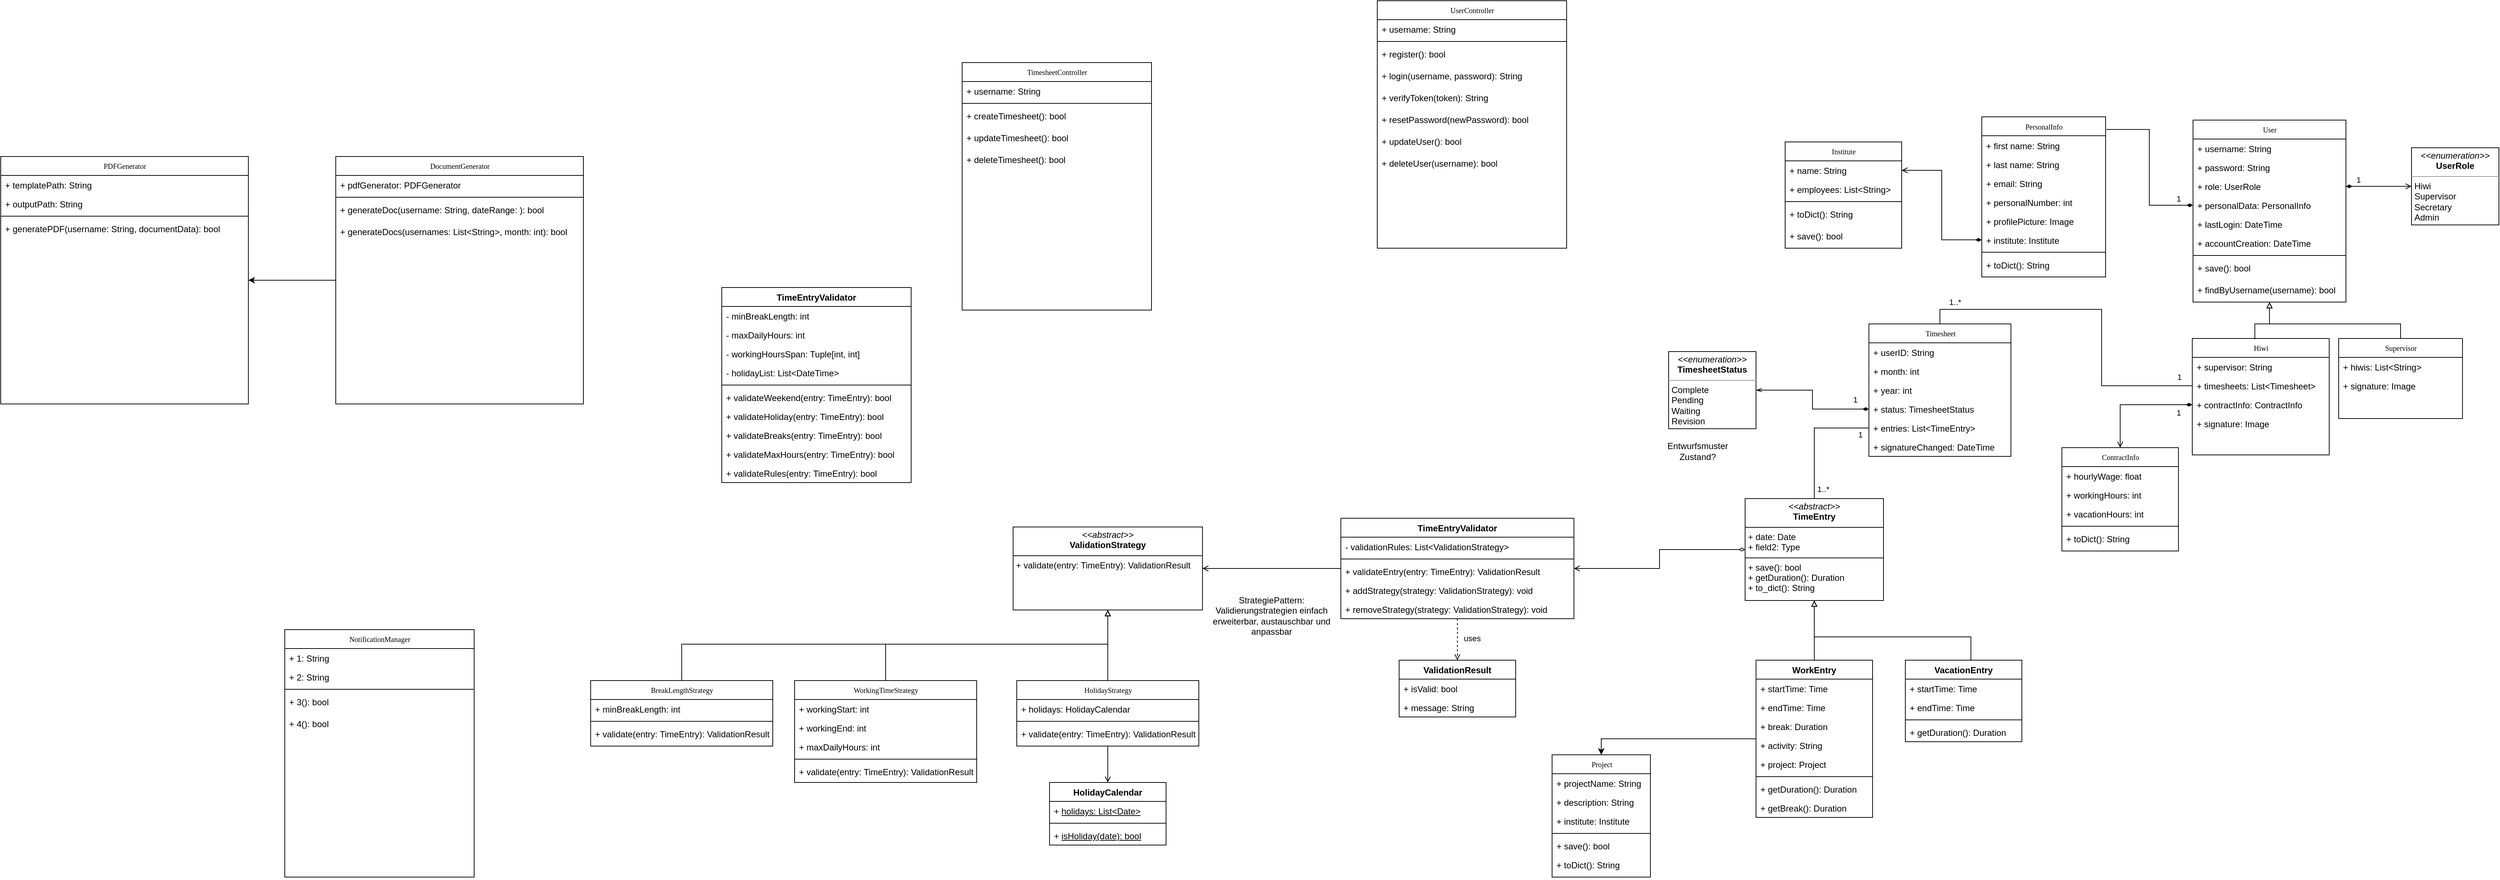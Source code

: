 <mxfile version="22.1.22" type="embed">
  <diagram name="Page-1" id="c4acf3e9-155e-7222-9cf6-157b1a14988f">
    <mxGraphModel dx="4175" dy="1619" grid="1" gridSize="10" guides="1" tooltips="1" connect="1" arrows="1" fold="1" page="1" pageScale="1" pageWidth="850" pageHeight="1100" background="none" math="0" shadow="0">
      <root>
        <mxCell id="0" />
        <mxCell id="1" parent="0" />
        <mxCell id="17acba5748e5396b-20" value="User" style="swimlane;html=1;fontStyle=0;childLayout=stackLayout;horizontal=1;startSize=26;fillColor=none;horizontalStack=0;resizeParent=1;resizeLast=0;collapsible=1;marginBottom=0;swimlaneFillColor=#ffffff;rounded=0;shadow=0;comic=0;labelBackgroundColor=none;strokeWidth=1;fontFamily=Verdana;fontSize=10;align=center;" parent="1" vertex="1">
          <mxGeometry x="320" y="60" width="210" height="250" as="geometry" />
        </mxCell>
        <mxCell id="17acba5748e5396b-21" value="+ username: String" style="text;html=1;strokeColor=none;fillColor=none;align=left;verticalAlign=top;spacingLeft=4;spacingRight=4;whiteSpace=wrap;overflow=hidden;rotatable=0;points=[[0,0.5],[1,0.5]];portConstraint=eastwest;" parent="17acba5748e5396b-20" vertex="1">
          <mxGeometry y="26" width="210" height="26" as="geometry" />
        </mxCell>
        <mxCell id="17acba5748e5396b-24" value="+ password: String" style="text;html=1;strokeColor=none;fillColor=none;align=left;verticalAlign=top;spacingLeft=4;spacingRight=4;whiteSpace=wrap;overflow=hidden;rotatable=0;points=[[0,0.5],[1,0.5]];portConstraint=eastwest;" parent="17acba5748e5396b-20" vertex="1">
          <mxGeometry y="52" width="210" height="26" as="geometry" />
        </mxCell>
        <mxCell id="17acba5748e5396b-26" value="+ role: UserRole" style="text;html=1;strokeColor=none;fillColor=none;align=left;verticalAlign=top;spacingLeft=4;spacingRight=4;whiteSpace=wrap;overflow=hidden;rotatable=0;points=[[0,0.5],[1,0.5]];portConstraint=eastwest;" parent="17acba5748e5396b-20" vertex="1">
          <mxGeometry y="78" width="210" height="26" as="geometry" />
        </mxCell>
        <mxCell id="Y1fnTQL7VF7fz2Qm2xiH-27" value="+ personalData: PersonalInfo&lt;div&gt;&lt;br&gt;&lt;div&gt;&lt;br&gt;&lt;/div&gt;&lt;/div&gt;" style="text;html=1;strokeColor=none;fillColor=none;align=left;verticalAlign=top;spacingLeft=4;spacingRight=4;whiteSpace=wrap;overflow=hidden;rotatable=0;points=[[0,0.5],[1,0.5]];portConstraint=eastwest;" parent="17acba5748e5396b-20" vertex="1">
          <mxGeometry y="104" width="210" height="26" as="geometry" />
        </mxCell>
        <mxCell id="Y1fnTQL7VF7fz2Qm2xiH-18" value="+ lastLogin: DateTime" style="text;html=1;strokeColor=none;fillColor=none;align=left;verticalAlign=top;spacingLeft=4;spacingRight=4;whiteSpace=wrap;overflow=hidden;rotatable=0;points=[[0,0.5],[1,0.5]];portConstraint=eastwest;" parent="17acba5748e5396b-20" vertex="1">
          <mxGeometry y="130" width="210" height="26" as="geometry" />
        </mxCell>
        <mxCell id="Y1fnTQL7VF7fz2Qm2xiH-20" value="+ accountCreation: DateTime" style="text;html=1;strokeColor=none;fillColor=none;align=left;verticalAlign=top;spacingLeft=4;spacingRight=4;whiteSpace=wrap;overflow=hidden;rotatable=0;points=[[0,0.5],[1,0.5]];portConstraint=eastwest;" parent="17acba5748e5396b-20" vertex="1">
          <mxGeometry y="156" width="210" height="26" as="geometry" />
        </mxCell>
        <mxCell id="Y1fnTQL7VF7fz2Qm2xiH-158" value="" style="line;strokeWidth=1;fillColor=none;align=left;verticalAlign=middle;spacingTop=-1;spacingLeft=3;spacingRight=3;rotatable=0;labelPosition=right;points=[];portConstraint=eastwest;strokeColor=inherit;" parent="17acba5748e5396b-20" vertex="1">
          <mxGeometry y="182" width="210" height="8" as="geometry" />
        </mxCell>
        <mxCell id="Y1fnTQL7VF7fz2Qm2xiH-159" value="+ save(): bool" style="text;strokeColor=none;fillColor=none;align=left;verticalAlign=top;spacingLeft=4;spacingRight=4;overflow=hidden;rotatable=0;points=[[0,0.5],[1,0.5]];portConstraint=eastwest;whiteSpace=wrap;html=1;" parent="17acba5748e5396b-20" vertex="1">
          <mxGeometry y="190" width="210" height="30" as="geometry" />
        </mxCell>
        <mxCell id="Y1fnTQL7VF7fz2Qm2xiH-186" value="+ findByUsername(username): bool" style="text;strokeColor=none;fillColor=none;align=left;verticalAlign=top;spacingLeft=4;spacingRight=4;overflow=hidden;rotatable=0;points=[[0,0.5],[1,0.5]];portConstraint=eastwest;whiteSpace=wrap;html=1;" parent="17acba5748e5396b-20" vertex="1">
          <mxGeometry y="220" width="210" height="30" as="geometry" />
        </mxCell>
        <mxCell id="17acba5748e5396b-30" value="ContractInfo" style="swimlane;html=1;fontStyle=0;childLayout=stackLayout;horizontal=1;startSize=26;fillColor=none;horizontalStack=0;resizeParent=1;resizeLast=0;collapsible=1;marginBottom=0;swimlaneFillColor=#ffffff;rounded=0;shadow=0;comic=0;labelBackgroundColor=none;strokeWidth=1;fontFamily=Verdana;fontSize=10;align=center;" parent="1" vertex="1">
          <mxGeometry x="140" y="510" width="160" height="142" as="geometry">
            <mxRectangle x="650" y="30" width="90" height="30" as="alternateBounds" />
          </mxGeometry>
        </mxCell>
        <mxCell id="17acba5748e5396b-31" value="+ hourlyWage: float" style="text;html=1;strokeColor=none;fillColor=none;align=left;verticalAlign=top;spacingLeft=4;spacingRight=4;whiteSpace=wrap;overflow=hidden;rotatable=0;points=[[0,0.5],[1,0.5]];portConstraint=eastwest;" parent="17acba5748e5396b-30" vertex="1">
          <mxGeometry y="26" width="160" height="26" as="geometry" />
        </mxCell>
        <mxCell id="17acba5748e5396b-32" value="+ workingHours: int" style="text;html=1;strokeColor=none;fillColor=none;align=left;verticalAlign=top;spacingLeft=4;spacingRight=4;whiteSpace=wrap;overflow=hidden;rotatable=0;points=[[0,0.5],[1,0.5]];portConstraint=eastwest;" parent="17acba5748e5396b-30" vertex="1">
          <mxGeometry y="52" width="160" height="26" as="geometry" />
        </mxCell>
        <mxCell id="Y1fnTQL7VF7fz2Qm2xiH-141" value="+ vacationHours: int" style="text;html=1;strokeColor=none;fillColor=none;align=left;verticalAlign=top;spacingLeft=4;spacingRight=4;whiteSpace=wrap;overflow=hidden;rotatable=0;points=[[0,0.5],[1,0.5]];portConstraint=eastwest;" parent="17acba5748e5396b-30" vertex="1">
          <mxGeometry y="78" width="160" height="26" as="geometry" />
        </mxCell>
        <mxCell id="Y1fnTQL7VF7fz2Qm2xiH-221" value="" style="line;strokeWidth=1;fillColor=none;align=left;verticalAlign=middle;spacingTop=-1;spacingLeft=3;spacingRight=3;rotatable=0;labelPosition=right;points=[];portConstraint=eastwest;strokeColor=inherit;" parent="17acba5748e5396b-30" vertex="1">
          <mxGeometry y="104" width="160" height="8" as="geometry" />
        </mxCell>
        <mxCell id="Y1fnTQL7VF7fz2Qm2xiH-222" value="+ toDict(): String" style="text;strokeColor=none;fillColor=none;align=left;verticalAlign=top;spacingLeft=4;spacingRight=4;overflow=hidden;rotatable=0;points=[[0,0.5],[1,0.5]];portConstraint=eastwest;whiteSpace=wrap;html=1;" parent="17acba5748e5396b-30" vertex="1">
          <mxGeometry y="112" width="160" height="30" as="geometry" />
        </mxCell>
        <mxCell id="5d2195bd80daf111-12" value="&lt;p style=&quot;margin:0px;margin-top:4px;text-align:center;&quot;&gt;&lt;i&gt;&amp;lt;&amp;lt;enumeration&amp;gt;&amp;gt;&lt;/i&gt;&lt;br&gt;&lt;b&gt;UserRole&lt;/b&gt;&lt;/p&gt;&lt;hr size=&quot;1&quot;&gt;&lt;p style=&quot;margin:0px;margin-left:4px;&quot;&gt;Hiwi&lt;br&gt;Supervisor&lt;/p&gt;&lt;p style=&quot;margin:0px;margin-left:4px;&quot;&gt;Secretary&lt;/p&gt;&lt;p style=&quot;margin:0px;margin-left:4px;&quot;&gt;Admin&lt;/p&gt;&lt;p style=&quot;margin:0px;margin-left:4px;&quot;&gt;&lt;br&gt;&lt;/p&gt;" style="verticalAlign=top;align=left;overflow=fill;fontSize=12;fontFamily=Helvetica;html=1;rounded=0;shadow=0;comic=0;labelBackgroundColor=none;strokeWidth=1" parent="1" vertex="1">
          <mxGeometry x="620" y="98" width="120" height="106" as="geometry" />
        </mxCell>
        <mxCell id="Y1fnTQL7VF7fz2Qm2xiH-17" style="edgeStyle=orthogonalEdgeStyle;rounded=0;orthogonalLoop=1;jettySize=auto;html=1;endArrow=open;endFill=0;startArrow=diamondThin;startFill=1;" parent="1" source="17acba5748e5396b-26" target="5d2195bd80daf111-12" edge="1">
          <mxGeometry relative="1" as="geometry" />
        </mxCell>
        <mxCell id="Y1fnTQL7VF7fz2Qm2xiH-118" value="1" style="edgeLabel;html=1;align=center;verticalAlign=middle;resizable=0;points=[];" parent="Y1fnTQL7VF7fz2Qm2xiH-17" vertex="1" connectable="0">
          <mxGeometry x="-0.547" relative="1" as="geometry">
            <mxPoint x="-4" y="-9" as="offset" />
          </mxGeometry>
        </mxCell>
        <mxCell id="Y1fnTQL7VF7fz2Qm2xiH-21" value="PersonalInfo" style="swimlane;html=1;fontStyle=0;childLayout=stackLayout;horizontal=1;startSize=26;fillColor=none;horizontalStack=0;resizeParent=1;resizeLast=0;collapsible=1;marginBottom=0;swimlaneFillColor=#ffffff;rounded=0;shadow=0;comic=0;labelBackgroundColor=none;strokeWidth=1;fontFamily=Verdana;fontSize=10;align=center;" parent="1" vertex="1">
          <mxGeometry x="30" y="55.5" width="170" height="220" as="geometry" />
        </mxCell>
        <mxCell id="Y1fnTQL7VF7fz2Qm2xiH-22" value="+ first name: String" style="text;html=1;strokeColor=none;fillColor=none;align=left;verticalAlign=top;spacingLeft=4;spacingRight=4;whiteSpace=wrap;overflow=hidden;rotatable=0;points=[[0,0.5],[1,0.5]];portConstraint=eastwest;" parent="Y1fnTQL7VF7fz2Qm2xiH-21" vertex="1">
          <mxGeometry y="26" width="170" height="26" as="geometry" />
        </mxCell>
        <mxCell id="Y1fnTQL7VF7fz2Qm2xiH-23" value="+ last name: String" style="text;html=1;strokeColor=none;fillColor=none;align=left;verticalAlign=top;spacingLeft=4;spacingRight=4;whiteSpace=wrap;overflow=hidden;rotatable=0;points=[[0,0.5],[1,0.5]];portConstraint=eastwest;" parent="Y1fnTQL7VF7fz2Qm2xiH-21" vertex="1">
          <mxGeometry y="52" width="170" height="26" as="geometry" />
        </mxCell>
        <mxCell id="Y1fnTQL7VF7fz2Qm2xiH-24" value="+ email: String" style="text;html=1;strokeColor=none;fillColor=none;align=left;verticalAlign=top;spacingLeft=4;spacingRight=4;whiteSpace=wrap;overflow=hidden;rotatable=0;points=[[0,0.5],[1,0.5]];portConstraint=eastwest;" parent="Y1fnTQL7VF7fz2Qm2xiH-21" vertex="1">
          <mxGeometry y="78" width="170" height="26" as="geometry" />
        </mxCell>
        <mxCell id="Y1fnTQL7VF7fz2Qm2xiH-25" value="+ personalNumber: int" style="text;html=1;strokeColor=none;fillColor=none;align=left;verticalAlign=top;spacingLeft=4;spacingRight=4;whiteSpace=wrap;overflow=hidden;rotatable=0;points=[[0,0.5],[1,0.5]];portConstraint=eastwest;" parent="Y1fnTQL7VF7fz2Qm2xiH-21" vertex="1">
          <mxGeometry y="104" width="170" height="26" as="geometry" />
        </mxCell>
        <mxCell id="Y1fnTQL7VF7fz2Qm2xiH-55" value="+ profilePicture: Image" style="text;html=1;strokeColor=none;fillColor=none;align=left;verticalAlign=top;spacingLeft=4;spacingRight=4;whiteSpace=wrap;overflow=hidden;rotatable=0;points=[[0,0.5],[1,0.5]];portConstraint=eastwest;" parent="Y1fnTQL7VF7fz2Qm2xiH-21" vertex="1">
          <mxGeometry y="130" width="170" height="26" as="geometry" />
        </mxCell>
        <mxCell id="Y1fnTQL7VF7fz2Qm2xiH-126" value="+ institute: Institute" style="text;html=1;strokeColor=none;fillColor=none;align=left;verticalAlign=top;spacingLeft=4;spacingRight=4;whiteSpace=wrap;overflow=hidden;rotatable=0;points=[[0,0.5],[1,0.5]];portConstraint=eastwest;" parent="Y1fnTQL7VF7fz2Qm2xiH-21" vertex="1">
          <mxGeometry y="156" width="170" height="26" as="geometry" />
        </mxCell>
        <mxCell id="Y1fnTQL7VF7fz2Qm2xiH-187" value="" style="line;strokeWidth=1;fillColor=none;align=left;verticalAlign=middle;spacingTop=-1;spacingLeft=3;spacingRight=3;rotatable=0;labelPosition=right;points=[];portConstraint=eastwest;strokeColor=inherit;" parent="Y1fnTQL7VF7fz2Qm2xiH-21" vertex="1">
          <mxGeometry y="182" width="170" height="8" as="geometry" />
        </mxCell>
        <mxCell id="Y1fnTQL7VF7fz2Qm2xiH-188" value="+ toDict(): String" style="text;strokeColor=none;fillColor=none;align=left;verticalAlign=top;spacingLeft=4;spacingRight=4;overflow=hidden;rotatable=0;points=[[0,0.5],[1,0.5]];portConstraint=eastwest;whiteSpace=wrap;html=1;" parent="Y1fnTQL7VF7fz2Qm2xiH-21" vertex="1">
          <mxGeometry y="190" width="170" height="30" as="geometry" />
        </mxCell>
        <mxCell id="Y1fnTQL7VF7fz2Qm2xiH-28" style="edgeStyle=orthogonalEdgeStyle;rounded=0;orthogonalLoop=1;jettySize=auto;html=1;entryX=1.006;entryY=0.079;entryDx=0;entryDy=0;entryPerimeter=0;endArrow=none;endFill=0;startArrow=diamondThin;startFill=1;" parent="1" source="Y1fnTQL7VF7fz2Qm2xiH-27" target="Y1fnTQL7VF7fz2Qm2xiH-21" edge="1">
          <mxGeometry relative="1" as="geometry" />
        </mxCell>
        <mxCell id="Y1fnTQL7VF7fz2Qm2xiH-114" value="1" style="edgeLabel;html=1;align=center;verticalAlign=middle;resizable=0;points=[];" parent="Y1fnTQL7VF7fz2Qm2xiH-28" vertex="1" connectable="0">
          <mxGeometry x="-0.874" y="-1" relative="1" as="geometry">
            <mxPoint x="-6" y="-8" as="offset" />
          </mxGeometry>
        </mxCell>
        <mxCell id="Y1fnTQL7VF7fz2Qm2xiH-163" style="edgeStyle=orthogonalEdgeStyle;rounded=0;orthogonalLoop=1;jettySize=auto;html=1;entryX=0.5;entryY=1;entryDx=0;entryDy=0;exitX=0.457;exitY=0.006;exitDx=0;exitDy=0;exitPerimeter=0;endArrow=block;endFill=0;" parent="1" source="Y1fnTQL7VF7fz2Qm2xiH-29" target="17acba5748e5396b-20" edge="1">
          <mxGeometry relative="1" as="geometry">
            <Array as="points">
              <mxPoint x="405" y="340" />
              <mxPoint x="425" y="340" />
            </Array>
          </mxGeometry>
        </mxCell>
        <mxCell id="Y1fnTQL7VF7fz2Qm2xiH-29" value="Hiwi" style="swimlane;html=1;fontStyle=0;childLayout=stackLayout;horizontal=1;startSize=26;fillColor=none;horizontalStack=0;resizeParent=1;resizeLast=0;collapsible=1;marginBottom=0;swimlaneFillColor=#ffffff;rounded=0;shadow=0;comic=0;labelBackgroundColor=none;strokeWidth=1;fontFamily=Verdana;fontSize=10;align=center;" parent="1" vertex="1">
          <mxGeometry x="319" y="360" width="188" height="160" as="geometry" />
        </mxCell>
        <mxCell id="17acba5748e5396b-33" value="+ supervisor: String" style="text;html=1;strokeColor=none;fillColor=none;align=left;verticalAlign=top;spacingLeft=4;spacingRight=4;whiteSpace=wrap;overflow=hidden;rotatable=0;points=[[0,0.5],[1,0.5]];portConstraint=eastwest;" parent="Y1fnTQL7VF7fz2Qm2xiH-29" vertex="1">
          <mxGeometry y="26" width="188" height="26" as="geometry" />
        </mxCell>
        <mxCell id="Y1fnTQL7VF7fz2Qm2xiH-130" value="+ timesheets: List&amp;lt;Timesheet&amp;gt;" style="text;html=1;strokeColor=none;fillColor=none;align=left;verticalAlign=top;spacingLeft=4;spacingRight=4;whiteSpace=wrap;overflow=hidden;rotatable=0;points=[[0,0.5],[1,0.5]];portConstraint=eastwest;" parent="Y1fnTQL7VF7fz2Qm2xiH-29" vertex="1">
          <mxGeometry y="52" width="188" height="26" as="geometry" />
        </mxCell>
        <mxCell id="Y1fnTQL7VF7fz2Qm2xiH-38" value="+ contractInfo: ContractInfo" style="text;html=1;strokeColor=none;fillColor=none;align=left;verticalAlign=top;spacingLeft=4;spacingRight=4;whiteSpace=wrap;overflow=hidden;rotatable=0;points=[[0,0.5],[1,0.5]];portConstraint=eastwest;" parent="Y1fnTQL7VF7fz2Qm2xiH-29" vertex="1">
          <mxGeometry y="78" width="188" height="26" as="geometry" />
        </mxCell>
        <mxCell id="Y1fnTQL7VF7fz2Qm2xiH-139" value="+ signature: Image" style="text;html=1;strokeColor=none;fillColor=none;align=left;verticalAlign=top;spacingLeft=4;spacingRight=4;whiteSpace=wrap;overflow=hidden;rotatable=0;points=[[0,0.5],[1,0.5]];portConstraint=eastwest;" parent="Y1fnTQL7VF7fz2Qm2xiH-29" vertex="1">
          <mxGeometry y="104" width="188" height="26" as="geometry" />
        </mxCell>
        <mxCell id="Y1fnTQL7VF7fz2Qm2xiH-164" style="edgeStyle=orthogonalEdgeStyle;rounded=0;orthogonalLoop=1;jettySize=auto;html=1;entryX=0.5;entryY=1;entryDx=0;entryDy=0;endArrow=block;endFill=0;" parent="1" source="Y1fnTQL7VF7fz2Qm2xiH-41" target="17acba5748e5396b-20" edge="1">
          <mxGeometry relative="1" as="geometry">
            <Array as="points">
              <mxPoint x="605" y="340" />
              <mxPoint x="425" y="340" />
            </Array>
          </mxGeometry>
        </mxCell>
        <mxCell id="Y1fnTQL7VF7fz2Qm2xiH-41" value="Supervisor" style="swimlane;html=1;fontStyle=0;childLayout=stackLayout;horizontal=1;startSize=26;fillColor=none;horizontalStack=0;resizeParent=1;resizeLast=0;collapsible=1;marginBottom=0;swimlaneFillColor=#ffffff;rounded=0;shadow=0;comic=0;labelBackgroundColor=none;strokeWidth=1;fontFamily=Verdana;fontSize=10;align=center;" parent="1" vertex="1">
          <mxGeometry x="520" y="360" width="170" height="110" as="geometry" />
        </mxCell>
        <mxCell id="Y1fnTQL7VF7fz2Qm2xiH-42" value="+ hiwis: List&amp;lt;String&amp;gt;" style="text;html=1;strokeColor=none;fillColor=none;align=left;verticalAlign=top;spacingLeft=4;spacingRight=4;whiteSpace=wrap;overflow=hidden;rotatable=0;points=[[0,0.5],[1,0.5]];portConstraint=eastwest;" parent="Y1fnTQL7VF7fz2Qm2xiH-41" vertex="1">
          <mxGeometry y="26" width="170" height="26" as="geometry" />
        </mxCell>
        <mxCell id="Y1fnTQL7VF7fz2Qm2xiH-140" value="+ signature: Image" style="text;html=1;strokeColor=none;fillColor=none;align=left;verticalAlign=top;spacingLeft=4;spacingRight=4;whiteSpace=wrap;overflow=hidden;rotatable=0;points=[[0,0.5],[1,0.5]];portConstraint=eastwest;" parent="Y1fnTQL7VF7fz2Qm2xiH-41" vertex="1">
          <mxGeometry y="52" width="170" height="26" as="geometry" />
        </mxCell>
        <mxCell id="Y1fnTQL7VF7fz2Qm2xiH-51" value="Project" style="swimlane;html=1;fontStyle=0;childLayout=stackLayout;horizontal=1;startSize=26;fillColor=none;horizontalStack=0;resizeParent=1;resizeLast=0;collapsible=1;marginBottom=0;swimlaneFillColor=#ffffff;rounded=0;shadow=0;comic=0;labelBackgroundColor=none;strokeWidth=1;fontFamily=Verdana;fontSize=10;align=center;" parent="1" vertex="1">
          <mxGeometry x="-560" y="932" width="135.03" height="168" as="geometry">
            <mxRectangle x="650" y="30" width="90" height="30" as="alternateBounds" />
          </mxGeometry>
        </mxCell>
        <mxCell id="Y1fnTQL7VF7fz2Qm2xiH-52" value="+ projectName: String" style="text;html=1;strokeColor=none;fillColor=none;align=left;verticalAlign=top;spacingLeft=4;spacingRight=4;whiteSpace=wrap;overflow=hidden;rotatable=0;points=[[0,0.5],[1,0.5]];portConstraint=eastwest;" parent="Y1fnTQL7VF7fz2Qm2xiH-51" vertex="1">
          <mxGeometry y="26" width="135.03" height="26" as="geometry" />
        </mxCell>
        <mxCell id="Y1fnTQL7VF7fz2Qm2xiH-53" value="+ description: String" style="text;html=1;strokeColor=none;fillColor=none;align=left;verticalAlign=top;spacingLeft=4;spacingRight=4;whiteSpace=wrap;overflow=hidden;rotatable=0;points=[[0,0.5],[1,0.5]];portConstraint=eastwest;" parent="Y1fnTQL7VF7fz2Qm2xiH-51" vertex="1">
          <mxGeometry y="52" width="135.03" height="26" as="geometry" />
        </mxCell>
        <mxCell id="Y1fnTQL7VF7fz2Qm2xiH-59" value="+ institute: Institute" style="text;html=1;strokeColor=none;fillColor=none;align=left;verticalAlign=top;spacingLeft=4;spacingRight=4;whiteSpace=wrap;overflow=hidden;rotatable=0;points=[[0,0.5],[1,0.5]];portConstraint=eastwest;" parent="Y1fnTQL7VF7fz2Qm2xiH-51" vertex="1">
          <mxGeometry y="78" width="135.03" height="26" as="geometry" />
        </mxCell>
        <mxCell id="Y1fnTQL7VF7fz2Qm2xiH-200" value="" style="line;strokeWidth=1;fillColor=none;align=left;verticalAlign=middle;spacingTop=-1;spacingLeft=3;spacingRight=3;rotatable=0;labelPosition=right;points=[];portConstraint=eastwest;strokeColor=inherit;" parent="Y1fnTQL7VF7fz2Qm2xiH-51" vertex="1">
          <mxGeometry y="104" width="135.03" height="8" as="geometry" />
        </mxCell>
        <mxCell id="Y1fnTQL7VF7fz2Qm2xiH-201" value="+ save(): bool" style="text;strokeColor=none;fillColor=none;align=left;verticalAlign=top;spacingLeft=4;spacingRight=4;overflow=hidden;rotatable=0;points=[[0,0.5],[1,0.5]];portConstraint=eastwest;whiteSpace=wrap;html=1;" parent="Y1fnTQL7VF7fz2Qm2xiH-51" vertex="1">
          <mxGeometry y="112" width="135.03" height="26" as="geometry" />
        </mxCell>
        <mxCell id="Y1fnTQL7VF7fz2Qm2xiH-203" value="+ toDict(): String" style="text;strokeColor=none;fillColor=none;align=left;verticalAlign=top;spacingLeft=4;spacingRight=4;overflow=hidden;rotatable=0;points=[[0,0.5],[1,0.5]];portConstraint=eastwest;whiteSpace=wrap;html=1;" parent="Y1fnTQL7VF7fz2Qm2xiH-51" vertex="1">
          <mxGeometry y="138" width="135.03" height="30" as="geometry" />
        </mxCell>
        <mxCell id="Y1fnTQL7VF7fz2Qm2xiH-56" value="Institute" style="swimlane;html=1;fontStyle=0;childLayout=stackLayout;horizontal=1;startSize=26;fillColor=none;horizontalStack=0;resizeParent=1;resizeLast=0;collapsible=1;marginBottom=0;swimlaneFillColor=#ffffff;rounded=0;shadow=0;comic=0;labelBackgroundColor=none;strokeWidth=1;fontFamily=Verdana;fontSize=10;align=center;" parent="1" vertex="1">
          <mxGeometry x="-240" y="90" width="160" height="146" as="geometry">
            <mxRectangle x="650" y="30" width="90" height="30" as="alternateBounds" />
          </mxGeometry>
        </mxCell>
        <mxCell id="Y1fnTQL7VF7fz2Qm2xiH-57" value="+ name: String" style="text;html=1;strokeColor=none;fillColor=none;align=left;verticalAlign=top;spacingLeft=4;spacingRight=4;whiteSpace=wrap;overflow=hidden;rotatable=0;points=[[0,0.5],[1,0.5]];portConstraint=eastwest;" parent="Y1fnTQL7VF7fz2Qm2xiH-56" vertex="1">
          <mxGeometry y="26" width="160" height="26" as="geometry" />
        </mxCell>
        <mxCell id="Y1fnTQL7VF7fz2Qm2xiH-58" value="+ employees: List&amp;lt;String&amp;gt;" style="text;html=1;strokeColor=none;fillColor=none;align=left;verticalAlign=top;spacingLeft=4;spacingRight=4;whiteSpace=wrap;overflow=hidden;rotatable=0;points=[[0,0.5],[1,0.5]];portConstraint=eastwest;" parent="Y1fnTQL7VF7fz2Qm2xiH-56" vertex="1">
          <mxGeometry y="52" width="160" height="26" as="geometry" />
        </mxCell>
        <mxCell id="Y1fnTQL7VF7fz2Qm2xiH-205" value="" style="line;strokeWidth=1;fillColor=none;align=left;verticalAlign=middle;spacingTop=-1;spacingLeft=3;spacingRight=3;rotatable=0;labelPosition=right;points=[];portConstraint=eastwest;strokeColor=inherit;" parent="Y1fnTQL7VF7fz2Qm2xiH-56" vertex="1">
          <mxGeometry y="78" width="160" height="8" as="geometry" />
        </mxCell>
        <mxCell id="Y1fnTQL7VF7fz2Qm2xiH-206" value="+ toDict(): String" style="text;strokeColor=none;fillColor=none;align=left;verticalAlign=top;spacingLeft=4;spacingRight=4;overflow=hidden;rotatable=0;points=[[0,0.5],[1,0.5]];portConstraint=eastwest;whiteSpace=wrap;html=1;" parent="Y1fnTQL7VF7fz2Qm2xiH-56" vertex="1">
          <mxGeometry y="86" width="160" height="30" as="geometry" />
        </mxCell>
        <mxCell id="Y1fnTQL7VF7fz2Qm2xiH-207" value="+ save(): bool" style="text;strokeColor=none;fillColor=none;align=left;verticalAlign=top;spacingLeft=4;spacingRight=4;overflow=hidden;rotatable=0;points=[[0,0.5],[1,0.5]];portConstraint=eastwest;whiteSpace=wrap;html=1;" parent="Y1fnTQL7VF7fz2Qm2xiH-56" vertex="1">
          <mxGeometry y="116" width="160" height="30" as="geometry" />
        </mxCell>
        <mxCell id="Y1fnTQL7VF7fz2Qm2xiH-285" style="edgeStyle=orthogonalEdgeStyle;rounded=0;orthogonalLoop=1;jettySize=auto;html=1;startArrow=diamondThin;startFill=0;endArrow=open;endFill=0;" parent="1" source="Y1fnTQL7VF7fz2Qm2xiH-75" target="Y1fnTQL7VF7fz2Qm2xiH-267" edge="1">
          <mxGeometry relative="1" as="geometry" />
        </mxCell>
        <mxCell id="Y1fnTQL7VF7fz2Qm2xiH-75" value="&lt;p style=&quot;margin:0px;margin-top:4px;text-align:center;&quot;&gt;&lt;i&gt;&amp;lt;&amp;lt;abstract&amp;gt;&amp;gt;&lt;/i&gt;&lt;br&gt;&lt;b&gt;TimeEntry&lt;/b&gt;&lt;/p&gt;&lt;hr size=&quot;1&quot; style=&quot;border-style:solid;&quot;&gt;&lt;p style=&quot;margin:0px;margin-left:4px;&quot;&gt;&lt;span style=&quot;background-color: initial;&quot;&gt;+ date: Date&lt;/span&gt;&lt;br&gt;&lt;/p&gt;&lt;p style=&quot;margin:0px;margin-left:4px;&quot;&gt;+ field2: Type&lt;/p&gt;&lt;hr size=&quot;1&quot; style=&quot;border-style:solid;&quot;&gt;&lt;p style=&quot;margin:0px;margin-left:4px;&quot;&gt;+ save(): bool&lt;br&gt;&lt;/p&gt;&lt;p style=&quot;margin:0px;margin-left:4px;&quot;&gt;+ getDuration(): Duration&lt;br&gt;+ to_dict(): String&lt;/p&gt;" style="verticalAlign=top;align=left;overflow=fill;html=1;whiteSpace=wrap;" parent="1" vertex="1">
          <mxGeometry x="-294.97" y="580" width="190" height="140" as="geometry" />
        </mxCell>
        <mxCell id="Y1fnTQL7VF7fz2Qm2xiH-76" value="Timesheet" style="swimlane;html=1;fontStyle=0;childLayout=stackLayout;horizontal=1;startSize=26;fillColor=none;horizontalStack=0;resizeParent=1;resizeLast=0;collapsible=1;marginBottom=0;swimlaneFillColor=#ffffff;rounded=0;shadow=0;comic=0;labelBackgroundColor=none;strokeWidth=1;fontFamily=Verdana;fontSize=10;align=center;" parent="1" vertex="1">
          <mxGeometry x="-124.97" y="340" width="194.97" height="182" as="geometry">
            <mxRectangle x="-124.97" y="340" width="90" height="30" as="alternateBounds" />
          </mxGeometry>
        </mxCell>
        <mxCell id="Y1fnTQL7VF7fz2Qm2xiH-77" value="+ userID: String" style="text;html=1;strokeColor=none;fillColor=none;align=left;verticalAlign=top;spacingLeft=4;spacingRight=4;whiteSpace=wrap;overflow=hidden;rotatable=0;points=[[0,0.5],[1,0.5]];portConstraint=eastwest;" parent="Y1fnTQL7VF7fz2Qm2xiH-76" vertex="1">
          <mxGeometry y="26" width="194.97" height="26" as="geometry" />
        </mxCell>
        <mxCell id="Y1fnTQL7VF7fz2Qm2xiH-78" value="+ month: int" style="text;html=1;strokeColor=none;fillColor=none;align=left;verticalAlign=top;spacingLeft=4;spacingRight=4;whiteSpace=wrap;overflow=hidden;rotatable=0;points=[[0,0.5],[1,0.5]];portConstraint=eastwest;" parent="Y1fnTQL7VF7fz2Qm2xiH-76" vertex="1">
          <mxGeometry y="52" width="194.97" height="26" as="geometry" />
        </mxCell>
        <mxCell id="Y1fnTQL7VF7fz2Qm2xiH-79" value="+ year: int" style="text;html=1;strokeColor=none;fillColor=none;align=left;verticalAlign=top;spacingLeft=4;spacingRight=4;whiteSpace=wrap;overflow=hidden;rotatable=0;points=[[0,0.5],[1,0.5]];portConstraint=eastwest;" parent="Y1fnTQL7VF7fz2Qm2xiH-76" vertex="1">
          <mxGeometry y="78" width="194.97" height="26" as="geometry" />
        </mxCell>
        <mxCell id="Y1fnTQL7VF7fz2Qm2xiH-81" value="+ status: TimesheetStatus" style="text;html=1;strokeColor=none;fillColor=none;align=left;verticalAlign=top;spacingLeft=4;spacingRight=4;whiteSpace=wrap;overflow=hidden;rotatable=0;points=[[0,0.5],[1,0.5]];portConstraint=eastwest;" parent="Y1fnTQL7VF7fz2Qm2xiH-76" vertex="1">
          <mxGeometry y="104" width="194.97" height="26" as="geometry" />
        </mxCell>
        <mxCell id="Y1fnTQL7VF7fz2Qm2xiH-80" value="+ entries: List&amp;lt;TimeEntry&amp;gt;&lt;div&gt;&lt;br&gt;&lt;div&gt;&lt;br&gt;&lt;/div&gt;&lt;/div&gt;" style="text;html=1;strokeColor=none;fillColor=none;align=left;verticalAlign=top;spacingLeft=4;spacingRight=4;whiteSpace=wrap;overflow=hidden;rotatable=0;points=[[0,0.5],[1,0.5]];portConstraint=eastwest;" parent="Y1fnTQL7VF7fz2Qm2xiH-76" vertex="1">
          <mxGeometry y="130" width="194.97" height="26" as="geometry" />
        </mxCell>
        <mxCell id="Y1fnTQL7VF7fz2Qm2xiH-82" value="+ signatureChanged: DateTime" style="text;html=1;strokeColor=none;fillColor=none;align=left;verticalAlign=top;spacingLeft=4;spacingRight=4;whiteSpace=wrap;overflow=hidden;rotatable=0;points=[[0,0.5],[1,0.5]];portConstraint=eastwest;" parent="Y1fnTQL7VF7fz2Qm2xiH-76" vertex="1">
          <mxGeometry y="156" width="194.97" height="26" as="geometry" />
        </mxCell>
        <mxCell id="Y1fnTQL7VF7fz2Qm2xiH-84" value="&lt;p style=&quot;margin:0px;margin-top:4px;text-align:center;&quot;&gt;&lt;i&gt;&amp;lt;&amp;lt;enumeration&amp;gt;&amp;gt;&lt;/i&gt;&lt;br&gt;&lt;b&gt;TimesheetStatus&lt;/b&gt;&lt;/p&gt;&lt;hr size=&quot;1&quot;&gt;&lt;p style=&quot;margin:0px;margin-left:4px;&quot;&gt;Complete&lt;br&gt;Pending&lt;/p&gt;&lt;p style=&quot;margin:0px;margin-left:4px;&quot;&gt;Waiting&lt;/p&gt;&lt;p style=&quot;margin:0px;margin-left:4px;&quot;&gt;Revision&lt;/p&gt;&lt;p style=&quot;margin:0px;margin-left:4px;&quot;&gt;&lt;br&gt;&lt;/p&gt;" style="verticalAlign=top;align=left;overflow=fill;fontSize=12;fontFamily=Helvetica;html=1;rounded=0;shadow=0;comic=0;labelBackgroundColor=none;strokeWidth=1" parent="1" vertex="1">
          <mxGeometry x="-399.97" y="378" width="120" height="106" as="geometry" />
        </mxCell>
        <mxCell id="Y1fnTQL7VF7fz2Qm2xiH-85" style="edgeStyle=orthogonalEdgeStyle;rounded=0;orthogonalLoop=1;jettySize=auto;html=1;entryX=1;entryY=0.5;entryDx=0;entryDy=0;endArrow=openThin;endFill=0;startArrow=diamondThin;startFill=1;" parent="1" source="Y1fnTQL7VF7fz2Qm2xiH-81" target="Y1fnTQL7VF7fz2Qm2xiH-84" edge="1">
          <mxGeometry relative="1" as="geometry" />
        </mxCell>
        <mxCell id="Y1fnTQL7VF7fz2Qm2xiH-266" value="1" style="edgeLabel;html=1;align=center;verticalAlign=middle;resizable=0;points=[];" parent="Y1fnTQL7VF7fz2Qm2xiH-85" vertex="1" connectable="0">
          <mxGeometry x="-0.782" y="1" relative="1" as="geometry">
            <mxPoint y="-14" as="offset" />
          </mxGeometry>
        </mxCell>
        <mxCell id="Y1fnTQL7VF7fz2Qm2xiH-88" style="edgeStyle=orthogonalEdgeStyle;rounded=0;orthogonalLoop=1;jettySize=auto;html=1;endArrow=none;endFill=0;" parent="1" source="Y1fnTQL7VF7fz2Qm2xiH-80" target="Y1fnTQL7VF7fz2Qm2xiH-75" edge="1">
          <mxGeometry relative="1" as="geometry" />
        </mxCell>
        <mxCell id="Y1fnTQL7VF7fz2Qm2xiH-111" value="1..*" style="edgeLabel;html=1;align=center;verticalAlign=middle;resizable=0;points=[];" parent="Y1fnTQL7VF7fz2Qm2xiH-88" vertex="1" connectable="0">
          <mxGeometry x="0.857" y="-1" relative="1" as="geometry">
            <mxPoint x="13" y="-1" as="offset" />
          </mxGeometry>
        </mxCell>
        <mxCell id="Y1fnTQL7VF7fz2Qm2xiH-113" value="1" style="edgeLabel;html=1;align=center;verticalAlign=middle;resizable=0;points=[];" parent="Y1fnTQL7VF7fz2Qm2xiH-88" vertex="1" connectable="0">
          <mxGeometry x="-0.852" y="-1" relative="1" as="geometry">
            <mxPoint y="10" as="offset" />
          </mxGeometry>
        </mxCell>
        <mxCell id="Y1fnTQL7VF7fz2Qm2xiH-102" style="edgeStyle=orthogonalEdgeStyle;rounded=0;orthogonalLoop=1;jettySize=auto;html=1;endArrow=block;endFill=0;" parent="1" source="Y1fnTQL7VF7fz2Qm2xiH-94" target="Y1fnTQL7VF7fz2Qm2xiH-75" edge="1">
          <mxGeometry relative="1" as="geometry" />
        </mxCell>
        <mxCell id="Y1fnTQL7VF7fz2Qm2xiH-125" style="edgeStyle=orthogonalEdgeStyle;rounded=0;orthogonalLoop=1;jettySize=auto;html=1;entryX=0.5;entryY=0;entryDx=0;entryDy=0;" parent="1" source="Y1fnTQL7VF7fz2Qm2xiH-94" target="Y1fnTQL7VF7fz2Qm2xiH-51" edge="1">
          <mxGeometry relative="1" as="geometry" />
        </mxCell>
        <mxCell id="Y1fnTQL7VF7fz2Qm2xiH-94" value="WorkEntry" style="swimlane;fontStyle=1;align=center;verticalAlign=top;childLayout=stackLayout;horizontal=1;startSize=26;horizontalStack=0;resizeParent=1;resizeParentMax=0;resizeLast=0;collapsible=1;marginBottom=0;whiteSpace=wrap;html=1;" parent="1" vertex="1">
          <mxGeometry x="-279.97" y="802" width="160" height="216" as="geometry" />
        </mxCell>
        <mxCell id="Y1fnTQL7VF7fz2Qm2xiH-95" value="+ startTime: Time" style="text;strokeColor=none;fillColor=none;align=left;verticalAlign=top;spacingLeft=4;spacingRight=4;overflow=hidden;rotatable=0;points=[[0,0.5],[1,0.5]];portConstraint=eastwest;whiteSpace=wrap;html=1;" parent="Y1fnTQL7VF7fz2Qm2xiH-94" vertex="1">
          <mxGeometry y="26" width="160" height="26" as="geometry" />
        </mxCell>
        <mxCell id="Y1fnTQL7VF7fz2Qm2xiH-97" value="+ endTime: Time" style="text;strokeColor=none;fillColor=none;align=left;verticalAlign=top;spacingLeft=4;spacingRight=4;overflow=hidden;rotatable=0;points=[[0,0.5],[1,0.5]];portConstraint=eastwest;whiteSpace=wrap;html=1;" parent="Y1fnTQL7VF7fz2Qm2xiH-94" vertex="1">
          <mxGeometry y="52" width="160" height="26" as="geometry" />
        </mxCell>
        <mxCell id="Y1fnTQL7VF7fz2Qm2xiH-99" value="+ break: Duration" style="text;strokeColor=none;fillColor=none;align=left;verticalAlign=top;spacingLeft=4;spacingRight=4;overflow=hidden;rotatable=0;points=[[0,0.5],[1,0.5]];portConstraint=eastwest;whiteSpace=wrap;html=1;" parent="Y1fnTQL7VF7fz2Qm2xiH-94" vertex="1">
          <mxGeometry y="78" width="160" height="26" as="geometry" />
        </mxCell>
        <mxCell id="Y1fnTQL7VF7fz2Qm2xiH-182" value="+ activity: String" style="text;strokeColor=none;fillColor=none;align=left;verticalAlign=top;spacingLeft=4;spacingRight=4;overflow=hidden;rotatable=0;points=[[0,0.5],[1,0.5]];portConstraint=eastwest;whiteSpace=wrap;html=1;" parent="Y1fnTQL7VF7fz2Qm2xiH-94" vertex="1">
          <mxGeometry y="104" width="160" height="26" as="geometry" />
        </mxCell>
        <mxCell id="Y1fnTQL7VF7fz2Qm2xiH-124" value="+ project: Project" style="text;strokeColor=none;fillColor=none;align=left;verticalAlign=top;spacingLeft=4;spacingRight=4;overflow=hidden;rotatable=0;points=[[0,0.5],[1,0.5]];portConstraint=eastwest;whiteSpace=wrap;html=1;" parent="Y1fnTQL7VF7fz2Qm2xiH-94" vertex="1">
          <mxGeometry y="130" width="160" height="26" as="geometry" />
        </mxCell>
        <mxCell id="Y1fnTQL7VF7fz2Qm2xiH-96" value="" style="line;strokeWidth=1;fillColor=none;align=left;verticalAlign=middle;spacingTop=-1;spacingLeft=3;spacingRight=3;rotatable=0;labelPosition=right;points=[];portConstraint=eastwest;strokeColor=inherit;" parent="Y1fnTQL7VF7fz2Qm2xiH-94" vertex="1">
          <mxGeometry y="156" width="160" height="8" as="geometry" />
        </mxCell>
        <mxCell id="Y1fnTQL7VF7fz2Qm2xiH-239" value="+ getDuration(): Duration" style="text;strokeColor=none;fillColor=none;align=left;verticalAlign=top;spacingLeft=4;spacingRight=4;overflow=hidden;rotatable=0;points=[[0,0.5],[1,0.5]];portConstraint=eastwest;whiteSpace=wrap;html=1;" parent="Y1fnTQL7VF7fz2Qm2xiH-94" vertex="1">
          <mxGeometry y="164" width="160" height="26" as="geometry" />
        </mxCell>
        <mxCell id="Y1fnTQL7VF7fz2Qm2xiH-101" value="+ getBreak(): Duration" style="text;strokeColor=none;fillColor=none;align=left;verticalAlign=top;spacingLeft=4;spacingRight=4;overflow=hidden;rotatable=0;points=[[0,0.5],[1,0.5]];portConstraint=eastwest;whiteSpace=wrap;html=1;" parent="Y1fnTQL7VF7fz2Qm2xiH-94" vertex="1">
          <mxGeometry y="190" width="160" height="26" as="geometry" />
        </mxCell>
        <mxCell id="Y1fnTQL7VF7fz2Qm2xiH-110" style="edgeStyle=orthogonalEdgeStyle;rounded=0;orthogonalLoop=1;jettySize=auto;html=1;entryX=0.5;entryY=1;entryDx=0;entryDy=0;endArrow=block;endFill=0;" parent="1" source="Y1fnTQL7VF7fz2Qm2xiH-103" target="Y1fnTQL7VF7fz2Qm2xiH-75" edge="1">
          <mxGeometry relative="1" as="geometry">
            <Array as="points">
              <mxPoint x="15.03" y="770" />
              <mxPoint x="-199.97" y="770" />
            </Array>
          </mxGeometry>
        </mxCell>
        <mxCell id="Y1fnTQL7VF7fz2Qm2xiH-103" value="VacationEntry" style="swimlane;fontStyle=1;align=center;verticalAlign=top;childLayout=stackLayout;horizontal=1;startSize=26;horizontalStack=0;resizeParent=1;resizeParentMax=0;resizeLast=0;collapsible=1;marginBottom=0;whiteSpace=wrap;html=1;" parent="1" vertex="1">
          <mxGeometry x="-74.97" y="802" width="160" height="112" as="geometry" />
        </mxCell>
        <mxCell id="Y1fnTQL7VF7fz2Qm2xiH-104" value="+ startTime: Time" style="text;strokeColor=none;fillColor=none;align=left;verticalAlign=top;spacingLeft=4;spacingRight=4;overflow=hidden;rotatable=0;points=[[0,0.5],[1,0.5]];portConstraint=eastwest;whiteSpace=wrap;html=1;" parent="Y1fnTQL7VF7fz2Qm2xiH-103" vertex="1">
          <mxGeometry y="26" width="160" height="26" as="geometry" />
        </mxCell>
        <mxCell id="Y1fnTQL7VF7fz2Qm2xiH-105" value="+ endTime: Time" style="text;strokeColor=none;fillColor=none;align=left;verticalAlign=top;spacingLeft=4;spacingRight=4;overflow=hidden;rotatable=0;points=[[0,0.5],[1,0.5]];portConstraint=eastwest;whiteSpace=wrap;html=1;" parent="Y1fnTQL7VF7fz2Qm2xiH-103" vertex="1">
          <mxGeometry y="52" width="160" height="26" as="geometry" />
        </mxCell>
        <mxCell id="Y1fnTQL7VF7fz2Qm2xiH-107" value="" style="line;strokeWidth=1;fillColor=none;align=left;verticalAlign=middle;spacingTop=-1;spacingLeft=3;spacingRight=3;rotatable=0;labelPosition=right;points=[];portConstraint=eastwest;strokeColor=inherit;" parent="Y1fnTQL7VF7fz2Qm2xiH-103" vertex="1">
          <mxGeometry y="78" width="160" height="8" as="geometry" />
        </mxCell>
        <mxCell id="Y1fnTQL7VF7fz2Qm2xiH-108" value="+ getDuration(): Duration" style="text;strokeColor=none;fillColor=none;align=left;verticalAlign=top;spacingLeft=4;spacingRight=4;overflow=hidden;rotatable=0;points=[[0,0.5],[1,0.5]];portConstraint=eastwest;whiteSpace=wrap;html=1;" parent="Y1fnTQL7VF7fz2Qm2xiH-103" vertex="1">
          <mxGeometry y="86" width="160" height="26" as="geometry" />
        </mxCell>
        <mxCell id="Y1fnTQL7VF7fz2Qm2xiH-129" style="edgeStyle=orthogonalEdgeStyle;rounded=0;orthogonalLoop=1;jettySize=auto;html=1;entryX=1;entryY=0.5;entryDx=0;entryDy=0;endArrow=open;endFill=0;startArrow=diamondThin;startFill=1;" parent="1" source="Y1fnTQL7VF7fz2Qm2xiH-126" target="Y1fnTQL7VF7fz2Qm2xiH-57" edge="1">
          <mxGeometry relative="1" as="geometry" />
        </mxCell>
        <mxCell id="Y1fnTQL7VF7fz2Qm2xiH-131" style="edgeStyle=orthogonalEdgeStyle;rounded=0;orthogonalLoop=1;jettySize=auto;html=1;entryX=0.5;entryY=0;entryDx=0;entryDy=0;endArrow=open;endFill=0;startArrow=diamondThin;startFill=1;" parent="1" source="Y1fnTQL7VF7fz2Qm2xiH-38" target="17acba5748e5396b-30" edge="1">
          <mxGeometry relative="1" as="geometry" />
        </mxCell>
        <mxCell id="Y1fnTQL7VF7fz2Qm2xiH-142" value="1" style="edgeLabel;html=1;align=center;verticalAlign=middle;resizable=0;points=[];" parent="Y1fnTQL7VF7fz2Qm2xiH-131" vertex="1" connectable="0">
          <mxGeometry x="-0.721" y="1" relative="1" as="geometry">
            <mxPoint x="3" y="10" as="offset" />
          </mxGeometry>
        </mxCell>
        <mxCell id="Y1fnTQL7VF7fz2Qm2xiH-132" style="edgeStyle=orthogonalEdgeStyle;rounded=0;orthogonalLoop=1;jettySize=auto;html=1;entryX=0.5;entryY=0;entryDx=0;entryDy=0;endArrow=none;endFill=0;" parent="1" source="Y1fnTQL7VF7fz2Qm2xiH-130" target="Y1fnTQL7VF7fz2Qm2xiH-76" edge="1">
          <mxGeometry relative="1" as="geometry" />
        </mxCell>
        <mxCell id="Y1fnTQL7VF7fz2Qm2xiH-133" value="1..*" style="edgeLabel;html=1;align=center;verticalAlign=middle;resizable=0;points=[];" parent="Y1fnTQL7VF7fz2Qm2xiH-132" vertex="1" connectable="0">
          <mxGeometry x="0.94" relative="1" as="geometry">
            <mxPoint x="20" y="-16" as="offset" />
          </mxGeometry>
        </mxCell>
        <mxCell id="Y1fnTQL7VF7fz2Qm2xiH-134" value="1" style="edgeLabel;html=1;align=center;verticalAlign=middle;resizable=0;points=[];" parent="Y1fnTQL7VF7fz2Qm2xiH-132" vertex="1" connectable="0">
          <mxGeometry x="-0.923" y="1" relative="1" as="geometry">
            <mxPoint y="-13" as="offset" />
          </mxGeometry>
        </mxCell>
        <mxCell id="Y1fnTQL7VF7fz2Qm2xiH-143" value="HolidayCalendar" style="swimlane;fontStyle=1;align=center;verticalAlign=top;childLayout=stackLayout;horizontal=1;startSize=26;horizontalStack=0;resizeParent=1;resizeParentMax=0;resizeLast=0;collapsible=1;marginBottom=0;whiteSpace=wrap;html=1;" parent="1" vertex="1">
          <mxGeometry x="-1250" y="970" width="160" height="86" as="geometry" />
        </mxCell>
        <mxCell id="Y1fnTQL7VF7fz2Qm2xiH-144" value="+ &lt;u&gt;holidays: List&amp;lt;Date&amp;gt;&lt;/u&gt;" style="text;strokeColor=none;fillColor=none;align=left;verticalAlign=top;spacingLeft=4;spacingRight=4;overflow=hidden;rotatable=0;points=[[0,0.5],[1,0.5]];portConstraint=eastwest;whiteSpace=wrap;html=1;" parent="Y1fnTQL7VF7fz2Qm2xiH-143" vertex="1">
          <mxGeometry y="26" width="160" height="26" as="geometry" />
        </mxCell>
        <mxCell id="Y1fnTQL7VF7fz2Qm2xiH-148" value="" style="line;strokeWidth=1;fillColor=none;align=left;verticalAlign=middle;spacingTop=-1;spacingLeft=3;spacingRight=3;rotatable=0;labelPosition=right;points=[];portConstraint=eastwest;strokeColor=inherit;" parent="Y1fnTQL7VF7fz2Qm2xiH-143" vertex="1">
          <mxGeometry y="52" width="160" height="8" as="geometry" />
        </mxCell>
        <mxCell id="Y1fnTQL7VF7fz2Qm2xiH-149" value="+ &lt;u&gt;isHoliday(date): bool&lt;/u&gt;" style="text;strokeColor=none;fillColor=none;align=left;verticalAlign=top;spacingLeft=4;spacingRight=4;overflow=hidden;rotatable=0;points=[[0,0.5],[1,0.5]];portConstraint=eastwest;whiteSpace=wrap;html=1;" parent="Y1fnTQL7VF7fz2Qm2xiH-143" vertex="1">
          <mxGeometry y="60" width="160" height="26" as="geometry" />
        </mxCell>
        <mxCell id="Y1fnTQL7VF7fz2Qm2xiH-150" value="TimeEntryValidator" style="swimlane;fontStyle=1;align=center;verticalAlign=top;childLayout=stackLayout;horizontal=1;startSize=26;horizontalStack=0;resizeParent=1;resizeParentMax=0;resizeLast=0;collapsible=1;marginBottom=0;whiteSpace=wrap;html=1;" parent="1" vertex="1">
          <mxGeometry x="-1700" y="290" width="260" height="268" as="geometry" />
        </mxCell>
        <mxCell id="Y1fnTQL7VF7fz2Qm2xiH-151" value="- minBreakLength: int" style="text;strokeColor=none;fillColor=none;align=left;verticalAlign=top;spacingLeft=4;spacingRight=4;overflow=hidden;rotatable=0;points=[[0,0.5],[1,0.5]];portConstraint=eastwest;whiteSpace=wrap;html=1;" parent="Y1fnTQL7VF7fz2Qm2xiH-150" vertex="1">
          <mxGeometry y="26" width="260" height="26" as="geometry" />
        </mxCell>
        <mxCell id="Y1fnTQL7VF7fz2Qm2xiH-249" value="- maxDailyHours: int" style="text;strokeColor=none;fillColor=none;align=left;verticalAlign=top;spacingLeft=4;spacingRight=4;overflow=hidden;rotatable=0;points=[[0,0.5],[1,0.5]];portConstraint=eastwest;whiteSpace=wrap;html=1;" parent="Y1fnTQL7VF7fz2Qm2xiH-150" vertex="1">
          <mxGeometry y="52" width="260" height="26" as="geometry" />
        </mxCell>
        <mxCell id="Y1fnTQL7VF7fz2Qm2xiH-251" value="- workingHoursSpan: Tuple[int, int]" style="text;strokeColor=none;fillColor=none;align=left;verticalAlign=top;spacingLeft=4;spacingRight=4;overflow=hidden;rotatable=0;points=[[0,0.5],[1,0.5]];portConstraint=eastwest;whiteSpace=wrap;html=1;" parent="Y1fnTQL7VF7fz2Qm2xiH-150" vertex="1">
          <mxGeometry y="78" width="260" height="26" as="geometry" />
        </mxCell>
        <mxCell id="Y1fnTQL7VF7fz2Qm2xiH-250" value="- holidayList: List&amp;lt;DateTime&amp;gt;" style="text;strokeColor=none;fillColor=none;align=left;verticalAlign=top;spacingLeft=4;spacingRight=4;overflow=hidden;rotatable=0;points=[[0,0.5],[1,0.5]];portConstraint=eastwest;whiteSpace=wrap;html=1;" parent="Y1fnTQL7VF7fz2Qm2xiH-150" vertex="1">
          <mxGeometry y="104" width="260" height="26" as="geometry" />
        </mxCell>
        <mxCell id="Y1fnTQL7VF7fz2Qm2xiH-152" value="" style="line;strokeWidth=1;fillColor=none;align=left;verticalAlign=middle;spacingTop=-1;spacingLeft=3;spacingRight=3;rotatable=0;labelPosition=right;points=[];portConstraint=eastwest;strokeColor=inherit;" parent="Y1fnTQL7VF7fz2Qm2xiH-150" vertex="1">
          <mxGeometry y="130" width="260" height="8" as="geometry" />
        </mxCell>
        <mxCell id="Y1fnTQL7VF7fz2Qm2xiH-153" value="+ validateWeekend(entry: TimeEntry): bool" style="text;strokeColor=none;fillColor=none;align=left;verticalAlign=top;spacingLeft=4;spacingRight=4;overflow=hidden;rotatable=0;points=[[0,0.5],[1,0.5]];portConstraint=eastwest;whiteSpace=wrap;html=1;" parent="Y1fnTQL7VF7fz2Qm2xiH-150" vertex="1">
          <mxGeometry y="138" width="260" height="26" as="geometry" />
        </mxCell>
        <mxCell id="Y1fnTQL7VF7fz2Qm2xiH-252" value="+ validateHoliday(entry: TimeEntry): bool" style="text;strokeColor=none;fillColor=none;align=left;verticalAlign=top;spacingLeft=4;spacingRight=4;overflow=hidden;rotatable=0;points=[[0,0.5],[1,0.5]];portConstraint=eastwest;whiteSpace=wrap;html=1;" parent="Y1fnTQL7VF7fz2Qm2xiH-150" vertex="1">
          <mxGeometry y="164" width="260" height="26" as="geometry" />
        </mxCell>
        <mxCell id="Y1fnTQL7VF7fz2Qm2xiH-154" value="+ validateBreaks(entry: TimeEntry): bool" style="text;strokeColor=none;fillColor=none;align=left;verticalAlign=top;spacingLeft=4;spacingRight=4;overflow=hidden;rotatable=0;points=[[0,0.5],[1,0.5]];portConstraint=eastwest;whiteSpace=wrap;html=1;" parent="Y1fnTQL7VF7fz2Qm2xiH-150" vertex="1">
          <mxGeometry y="190" width="260" height="26" as="geometry" />
        </mxCell>
        <mxCell id="Y1fnTQL7VF7fz2Qm2xiH-262" value="+ validateMaxHours(entry: TimeEntry): bool" style="text;strokeColor=none;fillColor=none;align=left;verticalAlign=top;spacingLeft=4;spacingRight=4;overflow=hidden;rotatable=0;points=[[0,0.5],[1,0.5]];portConstraint=eastwest;whiteSpace=wrap;html=1;" parent="Y1fnTQL7VF7fz2Qm2xiH-150" vertex="1">
          <mxGeometry y="216" width="260" height="26" as="geometry" />
        </mxCell>
        <mxCell id="Y1fnTQL7VF7fz2Qm2xiH-263" value="+ validateRules(entry: TimeEntry): bool" style="text;strokeColor=none;fillColor=none;align=left;verticalAlign=top;spacingLeft=4;spacingRight=4;overflow=hidden;rotatable=0;points=[[0,0.5],[1,0.5]];portConstraint=eastwest;whiteSpace=wrap;html=1;" parent="Y1fnTQL7VF7fz2Qm2xiH-150" vertex="1">
          <mxGeometry y="242" width="260" height="26" as="geometry" />
        </mxCell>
        <mxCell id="Y1fnTQL7VF7fz2Qm2xiH-166" value="UserController" style="swimlane;html=1;fontStyle=0;childLayout=stackLayout;horizontal=1;startSize=26;fillColor=none;horizontalStack=0;resizeParent=1;resizeLast=0;collapsible=1;marginBottom=0;swimlaneFillColor=#ffffff;rounded=0;shadow=0;comic=0;labelBackgroundColor=none;strokeWidth=1;fontFamily=Verdana;fontSize=10;align=center;" parent="1" vertex="1">
          <mxGeometry x="-800" y="-104" width="260" height="340" as="geometry" />
        </mxCell>
        <mxCell id="Y1fnTQL7VF7fz2Qm2xiH-167" value="+ username: String" style="text;html=1;strokeColor=none;fillColor=none;align=left;verticalAlign=top;spacingLeft=4;spacingRight=4;whiteSpace=wrap;overflow=hidden;rotatable=0;points=[[0,0.5],[1,0.5]];portConstraint=eastwest;" parent="Y1fnTQL7VF7fz2Qm2xiH-166" vertex="1">
          <mxGeometry y="26" width="260" height="26" as="geometry" />
        </mxCell>
        <mxCell id="Y1fnTQL7VF7fz2Qm2xiH-173" value="" style="line;strokeWidth=1;fillColor=none;align=left;verticalAlign=middle;spacingTop=-1;spacingLeft=3;spacingRight=3;rotatable=0;labelPosition=right;points=[];portConstraint=eastwest;strokeColor=inherit;" parent="Y1fnTQL7VF7fz2Qm2xiH-166" vertex="1">
          <mxGeometry y="52" width="260" height="8" as="geometry" />
        </mxCell>
        <mxCell id="Y1fnTQL7VF7fz2Qm2xiH-174" value="+ register(): bool" style="text;strokeColor=none;fillColor=none;align=left;verticalAlign=top;spacingLeft=4;spacingRight=4;overflow=hidden;rotatable=0;points=[[0,0.5],[1,0.5]];portConstraint=eastwest;whiteSpace=wrap;html=1;" parent="Y1fnTQL7VF7fz2Qm2xiH-166" vertex="1">
          <mxGeometry y="60" width="260" height="30" as="geometry" />
        </mxCell>
        <mxCell id="Y1fnTQL7VF7fz2Qm2xiH-178" value="+ login(username, password): String" style="text;strokeColor=none;fillColor=none;align=left;verticalAlign=top;spacingLeft=4;spacingRight=4;overflow=hidden;rotatable=0;points=[[0,0.5],[1,0.5]];portConstraint=eastwest;whiteSpace=wrap;html=1;" parent="Y1fnTQL7VF7fz2Qm2xiH-166" vertex="1">
          <mxGeometry y="90" width="260" height="30" as="geometry" />
        </mxCell>
        <mxCell id="Y1fnTQL7VF7fz2Qm2xiH-199" value="+ verifyToken(token): String" style="text;strokeColor=none;fillColor=none;align=left;verticalAlign=top;spacingLeft=4;spacingRight=4;overflow=hidden;rotatable=0;points=[[0,0.5],[1,0.5]];portConstraint=eastwest;whiteSpace=wrap;html=1;" parent="Y1fnTQL7VF7fz2Qm2xiH-166" vertex="1">
          <mxGeometry y="120" width="260" height="30" as="geometry" />
        </mxCell>
        <mxCell id="Y1fnTQL7VF7fz2Qm2xiH-175" value="+ resetPassword(newPassword): bool" style="text;strokeColor=none;fillColor=none;align=left;verticalAlign=top;spacingLeft=4;spacingRight=4;overflow=hidden;rotatable=0;points=[[0,0.5],[1,0.5]];portConstraint=eastwest;whiteSpace=wrap;html=1;" parent="Y1fnTQL7VF7fz2Qm2xiH-166" vertex="1">
          <mxGeometry y="150" width="260" height="30" as="geometry" />
        </mxCell>
        <mxCell id="Y1fnTQL7VF7fz2Qm2xiH-176" value="+ updateUser(): bool" style="text;strokeColor=none;fillColor=none;align=left;verticalAlign=top;spacingLeft=4;spacingRight=4;overflow=hidden;rotatable=0;points=[[0,0.5],[1,0.5]];portConstraint=eastwest;whiteSpace=wrap;html=1;" parent="Y1fnTQL7VF7fz2Qm2xiH-166" vertex="1">
          <mxGeometry y="180" width="260" height="30" as="geometry" />
        </mxCell>
        <mxCell id="Y1fnTQL7VF7fz2Qm2xiH-177" value="+ deleteUser(username): bool" style="text;strokeColor=none;fillColor=none;align=left;verticalAlign=top;spacingLeft=4;spacingRight=4;overflow=hidden;rotatable=0;points=[[0,0.5],[1,0.5]];portConstraint=eastwest;whiteSpace=wrap;html=1;" parent="Y1fnTQL7VF7fz2Qm2xiH-166" vertex="1">
          <mxGeometry y="210" width="260" height="30" as="geometry" />
        </mxCell>
        <mxCell id="Y1fnTQL7VF7fz2Qm2xiH-179" value="Entwurfsmuster Zustand?" style="text;strokeColor=none;align=center;fillColor=none;html=1;verticalAlign=middle;whiteSpace=wrap;rounded=0;" parent="1" vertex="1">
          <mxGeometry x="-410" y="500" width="100" height="30" as="geometry" />
        </mxCell>
        <mxCell id="Y1fnTQL7VF7fz2Qm2xiH-191" value="TimesheetController" style="swimlane;html=1;fontStyle=0;childLayout=stackLayout;horizontal=1;startSize=26;fillColor=none;horizontalStack=0;resizeParent=1;resizeLast=0;collapsible=1;marginBottom=0;swimlaneFillColor=#ffffff;rounded=0;shadow=0;comic=0;labelBackgroundColor=none;strokeWidth=1;fontFamily=Verdana;fontSize=10;align=center;" parent="1" vertex="1">
          <mxGeometry x="-1370" y="-19" width="260" height="340" as="geometry" />
        </mxCell>
        <mxCell id="Y1fnTQL7VF7fz2Qm2xiH-192" value="+ username: String" style="text;html=1;strokeColor=none;fillColor=none;align=left;verticalAlign=top;spacingLeft=4;spacingRight=4;whiteSpace=wrap;overflow=hidden;rotatable=0;points=[[0,0.5],[1,0.5]];portConstraint=eastwest;" parent="Y1fnTQL7VF7fz2Qm2xiH-191" vertex="1">
          <mxGeometry y="26" width="260" height="26" as="geometry" />
        </mxCell>
        <mxCell id="Y1fnTQL7VF7fz2Qm2xiH-193" value="" style="line;strokeWidth=1;fillColor=none;align=left;verticalAlign=middle;spacingTop=-1;spacingLeft=3;spacingRight=3;rotatable=0;labelPosition=right;points=[];portConstraint=eastwest;strokeColor=inherit;" parent="Y1fnTQL7VF7fz2Qm2xiH-191" vertex="1">
          <mxGeometry y="52" width="260" height="8" as="geometry" />
        </mxCell>
        <mxCell id="Y1fnTQL7VF7fz2Qm2xiH-194" value="+ createTimesheet(): bool" style="text;strokeColor=none;fillColor=none;align=left;verticalAlign=top;spacingLeft=4;spacingRight=4;overflow=hidden;rotatable=0;points=[[0,0.5],[1,0.5]];portConstraint=eastwest;whiteSpace=wrap;html=1;" parent="Y1fnTQL7VF7fz2Qm2xiH-191" vertex="1">
          <mxGeometry y="60" width="260" height="30" as="geometry" />
        </mxCell>
        <mxCell id="Y1fnTQL7VF7fz2Qm2xiH-195" value="+ updateTimesheet(): bool" style="text;strokeColor=none;fillColor=none;align=left;verticalAlign=top;spacingLeft=4;spacingRight=4;overflow=hidden;rotatable=0;points=[[0,0.5],[1,0.5]];portConstraint=eastwest;whiteSpace=wrap;html=1;" parent="Y1fnTQL7VF7fz2Qm2xiH-191" vertex="1">
          <mxGeometry y="90" width="260" height="30" as="geometry" />
        </mxCell>
        <mxCell id="Y1fnTQL7VF7fz2Qm2xiH-196" value="+ deleteTimesheet(): bool" style="text;strokeColor=none;fillColor=none;align=left;verticalAlign=top;spacingLeft=4;spacingRight=4;overflow=hidden;rotatable=0;points=[[0,0.5],[1,0.5]];portConstraint=eastwest;whiteSpace=wrap;html=1;" parent="Y1fnTQL7VF7fz2Qm2xiH-191" vertex="1">
          <mxGeometry y="120" width="260" height="30" as="geometry" />
        </mxCell>
        <mxCell id="Y1fnTQL7VF7fz2Qm2xiH-248" style="edgeStyle=orthogonalEdgeStyle;rounded=0;orthogonalLoop=1;jettySize=auto;html=1;" parent="1" source="Y1fnTQL7VF7fz2Qm2xiH-208" target="Y1fnTQL7VF7fz2Qm2xiH-240" edge="1">
          <mxGeometry relative="1" as="geometry" />
        </mxCell>
        <mxCell id="Y1fnTQL7VF7fz2Qm2xiH-208" value="DocumentGenerator" style="swimlane;html=1;fontStyle=0;childLayout=stackLayout;horizontal=1;startSize=26;fillColor=none;horizontalStack=0;resizeParent=1;resizeLast=0;collapsible=1;marginBottom=0;swimlaneFillColor=#ffffff;rounded=0;shadow=0;comic=0;labelBackgroundColor=none;strokeWidth=1;fontFamily=Verdana;fontSize=10;align=center;" parent="1" vertex="1">
          <mxGeometry x="-2230" y="110" width="340" height="340" as="geometry" />
        </mxCell>
        <mxCell id="Y1fnTQL7VF7fz2Qm2xiH-209" value="+ pdfGenerator: PDFGenerator" style="text;html=1;strokeColor=none;fillColor=none;align=left;verticalAlign=top;spacingLeft=4;spacingRight=4;whiteSpace=wrap;overflow=hidden;rotatable=0;points=[[0,0.5],[1,0.5]];portConstraint=eastwest;" parent="Y1fnTQL7VF7fz2Qm2xiH-208" vertex="1">
          <mxGeometry y="26" width="340" height="26" as="geometry" />
        </mxCell>
        <mxCell id="Y1fnTQL7VF7fz2Qm2xiH-210" value="" style="line;strokeWidth=1;fillColor=none;align=left;verticalAlign=middle;spacingTop=-1;spacingLeft=3;spacingRight=3;rotatable=0;labelPosition=right;points=[];portConstraint=eastwest;strokeColor=inherit;" parent="Y1fnTQL7VF7fz2Qm2xiH-208" vertex="1">
          <mxGeometry y="52" width="340" height="8" as="geometry" />
        </mxCell>
        <mxCell id="Y1fnTQL7VF7fz2Qm2xiH-211" value="+ generateDoc(username: String, dateRange: ): bool" style="text;strokeColor=none;fillColor=none;align=left;verticalAlign=top;spacingLeft=4;spacingRight=4;overflow=hidden;rotatable=0;points=[[0,0.5],[1,0.5]];portConstraint=eastwest;whiteSpace=wrap;html=1;" parent="Y1fnTQL7VF7fz2Qm2xiH-208" vertex="1">
          <mxGeometry y="60" width="340" height="30" as="geometry" />
        </mxCell>
        <mxCell id="Y1fnTQL7VF7fz2Qm2xiH-230" value="+ generateDocs(usernames: List&amp;lt;String&amp;gt;, month: int): bool" style="text;strokeColor=none;fillColor=none;align=left;verticalAlign=top;spacingLeft=4;spacingRight=4;overflow=hidden;rotatable=0;points=[[0,0.5],[1,0.5]];portConstraint=eastwest;whiteSpace=wrap;html=1;" parent="Y1fnTQL7VF7fz2Qm2xiH-208" vertex="1">
          <mxGeometry y="90" width="340" height="30" as="geometry" />
        </mxCell>
        <mxCell id="Y1fnTQL7VF7fz2Qm2xiH-223" value="NotificationManager" style="swimlane;html=1;fontStyle=0;childLayout=stackLayout;horizontal=1;startSize=26;fillColor=none;horizontalStack=0;resizeParent=1;resizeLast=0;collapsible=1;marginBottom=0;swimlaneFillColor=#ffffff;rounded=0;shadow=0;comic=0;labelBackgroundColor=none;strokeWidth=1;fontFamily=Verdana;fontSize=10;align=center;" parent="1" vertex="1">
          <mxGeometry x="-2300" y="760" width="260" height="340" as="geometry" />
        </mxCell>
        <mxCell id="Y1fnTQL7VF7fz2Qm2xiH-224" value="+ 1: String" style="text;html=1;strokeColor=none;fillColor=none;align=left;verticalAlign=top;spacingLeft=4;spacingRight=4;whiteSpace=wrap;overflow=hidden;rotatable=0;points=[[0,0.5],[1,0.5]];portConstraint=eastwest;" parent="Y1fnTQL7VF7fz2Qm2xiH-223" vertex="1">
          <mxGeometry y="26" width="260" height="26" as="geometry" />
        </mxCell>
        <mxCell id="Y1fnTQL7VF7fz2Qm2xiH-225" value="+ 2: String" style="text;html=1;strokeColor=none;fillColor=none;align=left;verticalAlign=top;spacingLeft=4;spacingRight=4;whiteSpace=wrap;overflow=hidden;rotatable=0;points=[[0,0.5],[1,0.5]];portConstraint=eastwest;" parent="Y1fnTQL7VF7fz2Qm2xiH-223" vertex="1">
          <mxGeometry y="52" width="260" height="26" as="geometry" />
        </mxCell>
        <mxCell id="Y1fnTQL7VF7fz2Qm2xiH-226" value="" style="line;strokeWidth=1;fillColor=none;align=left;verticalAlign=middle;spacingTop=-1;spacingLeft=3;spacingRight=3;rotatable=0;labelPosition=right;points=[];portConstraint=eastwest;strokeColor=inherit;" parent="Y1fnTQL7VF7fz2Qm2xiH-223" vertex="1">
          <mxGeometry y="78" width="260" height="8" as="geometry" />
        </mxCell>
        <mxCell id="Y1fnTQL7VF7fz2Qm2xiH-227" value="+ 3(): bool" style="text;strokeColor=none;fillColor=none;align=left;verticalAlign=top;spacingLeft=4;spacingRight=4;overflow=hidden;rotatable=0;points=[[0,0.5],[1,0.5]];portConstraint=eastwest;whiteSpace=wrap;html=1;" parent="Y1fnTQL7VF7fz2Qm2xiH-223" vertex="1">
          <mxGeometry y="86" width="260" height="30" as="geometry" />
        </mxCell>
        <mxCell id="Y1fnTQL7VF7fz2Qm2xiH-228" value="+ 4(): bool" style="text;strokeColor=none;fillColor=none;align=left;verticalAlign=top;spacingLeft=4;spacingRight=4;overflow=hidden;rotatable=0;points=[[0,0.5],[1,0.5]];portConstraint=eastwest;whiteSpace=wrap;html=1;" parent="Y1fnTQL7VF7fz2Qm2xiH-223" vertex="1">
          <mxGeometry y="116" width="260" height="30" as="geometry" />
        </mxCell>
        <mxCell id="Y1fnTQL7VF7fz2Qm2xiH-240" value="PDFGenerator" style="swimlane;html=1;fontStyle=0;childLayout=stackLayout;horizontal=1;startSize=26;fillColor=none;horizontalStack=0;resizeParent=1;resizeLast=0;collapsible=1;marginBottom=0;swimlaneFillColor=#ffffff;rounded=0;shadow=0;comic=0;labelBackgroundColor=none;strokeWidth=1;fontFamily=Verdana;fontSize=10;align=center;" parent="1" vertex="1">
          <mxGeometry x="-2690" y="110" width="340" height="340" as="geometry" />
        </mxCell>
        <mxCell id="Y1fnTQL7VF7fz2Qm2xiH-241" value="+ templatePath: String" style="text;html=1;strokeColor=none;fillColor=none;align=left;verticalAlign=top;spacingLeft=4;spacingRight=4;whiteSpace=wrap;overflow=hidden;rotatable=0;points=[[0,0.5],[1,0.5]];portConstraint=eastwest;" parent="Y1fnTQL7VF7fz2Qm2xiH-240" vertex="1">
          <mxGeometry y="26" width="340" height="26" as="geometry" />
        </mxCell>
        <mxCell id="Y1fnTQL7VF7fz2Qm2xiH-242" value="+ outputPath: String" style="text;html=1;strokeColor=none;fillColor=none;align=left;verticalAlign=top;spacingLeft=4;spacingRight=4;whiteSpace=wrap;overflow=hidden;rotatable=0;points=[[0,0.5],[1,0.5]];portConstraint=eastwest;" parent="Y1fnTQL7VF7fz2Qm2xiH-240" vertex="1">
          <mxGeometry y="52" width="340" height="26" as="geometry" />
        </mxCell>
        <mxCell id="Y1fnTQL7VF7fz2Qm2xiH-243" value="" style="line;strokeWidth=1;fillColor=none;align=left;verticalAlign=middle;spacingTop=-1;spacingLeft=3;spacingRight=3;rotatable=0;labelPosition=right;points=[];portConstraint=eastwest;strokeColor=inherit;" parent="Y1fnTQL7VF7fz2Qm2xiH-240" vertex="1">
          <mxGeometry y="78" width="340" height="8" as="geometry" />
        </mxCell>
        <mxCell id="Y1fnTQL7VF7fz2Qm2xiH-244" value="+ generatePDF(username: String, documentData): bool" style="text;strokeColor=none;fillColor=none;align=left;verticalAlign=top;spacingLeft=4;spacingRight=4;overflow=hidden;rotatable=0;points=[[0,0.5],[1,0.5]];portConstraint=eastwest;whiteSpace=wrap;html=1;" parent="Y1fnTQL7VF7fz2Qm2xiH-240" vertex="1">
          <mxGeometry y="86" width="340" height="30" as="geometry" />
        </mxCell>
        <mxCell id="Y1fnTQL7VF7fz2Qm2xiH-283" style="edgeStyle=orthogonalEdgeStyle;rounded=0;orthogonalLoop=1;jettySize=auto;html=1;dashed=1;endArrow=open;endFill=0;" parent="1" source="Y1fnTQL7VF7fz2Qm2xiH-267" target="Y1fnTQL7VF7fz2Qm2xiH-278" edge="1">
          <mxGeometry relative="1" as="geometry" />
        </mxCell>
        <mxCell id="Y1fnTQL7VF7fz2Qm2xiH-284" value="uses" style="edgeLabel;html=1;align=center;verticalAlign=middle;resizable=0;points=[];" parent="Y1fnTQL7VF7fz2Qm2xiH-283" vertex="1" connectable="0">
          <mxGeometry x="-0.024" y="1" relative="1" as="geometry">
            <mxPoint x="19" y="-1" as="offset" />
          </mxGeometry>
        </mxCell>
        <mxCell id="Y1fnTQL7VF7fz2Qm2xiH-289" style="edgeStyle=orthogonalEdgeStyle;rounded=0;orthogonalLoop=1;jettySize=auto;html=1;endArrow=open;endFill=0;" parent="1" source="Y1fnTQL7VF7fz2Qm2xiH-267" target="Y1fnTQL7VF7fz2Qm2xiH-288" edge="1">
          <mxGeometry relative="1" as="geometry" />
        </mxCell>
        <mxCell id="Y1fnTQL7VF7fz2Qm2xiH-267" value="TimeEntryValidator" style="swimlane;fontStyle=1;align=center;verticalAlign=top;childLayout=stackLayout;horizontal=1;startSize=26;horizontalStack=0;resizeParent=1;resizeParentMax=0;resizeLast=0;collapsible=1;marginBottom=0;whiteSpace=wrap;html=1;" parent="1" vertex="1">
          <mxGeometry x="-850" y="607" width="320" height="138" as="geometry" />
        </mxCell>
        <mxCell id="Y1fnTQL7VF7fz2Qm2xiH-268" value="- validationRules: List&amp;lt;ValidationStrategy&amp;gt;" style="text;strokeColor=none;fillColor=none;align=left;verticalAlign=top;spacingLeft=4;spacingRight=4;overflow=hidden;rotatable=0;points=[[0,0.5],[1,0.5]];portConstraint=eastwest;whiteSpace=wrap;html=1;" parent="Y1fnTQL7VF7fz2Qm2xiH-267" vertex="1">
          <mxGeometry y="26" width="320" height="26" as="geometry" />
        </mxCell>
        <mxCell id="Y1fnTQL7VF7fz2Qm2xiH-272" value="" style="line;strokeWidth=1;fillColor=none;align=left;verticalAlign=middle;spacingTop=-1;spacingLeft=3;spacingRight=3;rotatable=0;labelPosition=right;points=[];portConstraint=eastwest;strokeColor=inherit;" parent="Y1fnTQL7VF7fz2Qm2xiH-267" vertex="1">
          <mxGeometry y="52" width="320" height="8" as="geometry" />
        </mxCell>
        <mxCell id="Y1fnTQL7VF7fz2Qm2xiH-277" value="+ validateEntry(entry: TimeEntry): ValidationResult" style="text;strokeColor=none;fillColor=none;align=left;verticalAlign=top;spacingLeft=4;spacingRight=4;overflow=hidden;rotatable=0;points=[[0,0.5],[1,0.5]];portConstraint=eastwest;whiteSpace=wrap;html=1;" parent="Y1fnTQL7VF7fz2Qm2xiH-267" vertex="1">
          <mxGeometry y="60" width="320" height="26" as="geometry" />
        </mxCell>
        <mxCell id="Y1fnTQL7VF7fz2Qm2xiH-290" value="+ addStrategy(strategy: ValidationStrategy): void" style="text;strokeColor=none;fillColor=none;align=left;verticalAlign=top;spacingLeft=4;spacingRight=4;overflow=hidden;rotatable=0;points=[[0,0.5],[1,0.5]];portConstraint=eastwest;whiteSpace=wrap;html=1;" parent="Y1fnTQL7VF7fz2Qm2xiH-267" vertex="1">
          <mxGeometry y="86" width="320" height="26" as="geometry" />
        </mxCell>
        <mxCell id="Y1fnTQL7VF7fz2Qm2xiH-291" value="+ removeStrategy(strategy: ValidationStrategy): void" style="text;strokeColor=none;fillColor=none;align=left;verticalAlign=top;spacingLeft=4;spacingRight=4;overflow=hidden;rotatable=0;points=[[0,0.5],[1,0.5]];portConstraint=eastwest;whiteSpace=wrap;html=1;" parent="Y1fnTQL7VF7fz2Qm2xiH-267" vertex="1">
          <mxGeometry y="112" width="320" height="26" as="geometry" />
        </mxCell>
        <mxCell id="Y1fnTQL7VF7fz2Qm2xiH-278" value="ValidationResult" style="swimlane;fontStyle=1;align=center;verticalAlign=top;childLayout=stackLayout;horizontal=1;startSize=26;horizontalStack=0;resizeParent=1;resizeParentMax=0;resizeLast=0;collapsible=1;marginBottom=0;whiteSpace=wrap;html=1;" parent="1" vertex="1">
          <mxGeometry x="-770" y="802" width="160" height="78" as="geometry" />
        </mxCell>
        <mxCell id="Y1fnTQL7VF7fz2Qm2xiH-279" value="+ isValid: bool" style="text;strokeColor=none;fillColor=none;align=left;verticalAlign=top;spacingLeft=4;spacingRight=4;overflow=hidden;rotatable=0;points=[[0,0.5],[1,0.5]];portConstraint=eastwest;whiteSpace=wrap;html=1;" parent="Y1fnTQL7VF7fz2Qm2xiH-278" vertex="1">
          <mxGeometry y="26" width="160" height="26" as="geometry" />
        </mxCell>
        <mxCell id="Y1fnTQL7VF7fz2Qm2xiH-282" value="+ message: String" style="text;strokeColor=none;fillColor=none;align=left;verticalAlign=top;spacingLeft=4;spacingRight=4;overflow=hidden;rotatable=0;points=[[0,0.5],[1,0.5]];portConstraint=eastwest;whiteSpace=wrap;html=1;" parent="Y1fnTQL7VF7fz2Qm2xiH-278" vertex="1">
          <mxGeometry y="52" width="160" height="26" as="geometry" />
        </mxCell>
        <mxCell id="Y1fnTQL7VF7fz2Qm2xiH-287" value="StrategiePattern:&lt;div&gt;Validierungstrategien einfach erweiterbar, austauschbar und anpassbar&lt;/div&gt;" style="text;strokeColor=none;align=center;fillColor=none;html=1;verticalAlign=middle;whiteSpace=wrap;rounded=0;" parent="1" vertex="1">
          <mxGeometry x="-1030" y="700" width="170" height="81" as="geometry" />
        </mxCell>
        <mxCell id="Y1fnTQL7VF7fz2Qm2xiH-288" value="&lt;p style=&quot;margin:0px;margin-top:4px;text-align:center;&quot;&gt;&lt;i&gt;&amp;lt;&amp;lt;abstract&amp;gt;&amp;gt;&lt;/i&gt;&lt;br&gt;&lt;b&gt;ValidationStrategy&lt;/b&gt;&lt;/p&gt;&lt;hr size=&quot;1&quot; style=&quot;border-style:solid;&quot;&gt;&lt;p style=&quot;margin:0px;margin-left:4px;&quot;&gt;&lt;span style=&quot;background-color: initial;&quot;&gt;+ validate(entry: TimeEntry): ValidationResult&lt;/span&gt;&lt;/p&gt;" style="verticalAlign=top;align=left;overflow=fill;html=1;whiteSpace=wrap;" parent="1" vertex="1">
          <mxGeometry x="-1300" y="619" width="260" height="114" as="geometry" />
        </mxCell>
        <mxCell id="VGf9t2pBEkuecit5o7Fd-8" style="edgeStyle=orthogonalEdgeStyle;rounded=0;orthogonalLoop=1;jettySize=auto;html=1;endArrow=block;endFill=0;" parent="1" source="VGf9t2pBEkuecit5o7Fd-1" target="Y1fnTQL7VF7fz2Qm2xiH-288" edge="1">
          <mxGeometry relative="1" as="geometry">
            <Array as="points">
              <mxPoint x="-1475" y="780" />
              <mxPoint x="-1170" y="780" />
            </Array>
          </mxGeometry>
        </mxCell>
        <mxCell id="VGf9t2pBEkuecit5o7Fd-1" value="WorkingTimeStrategy" style="swimlane;html=1;fontStyle=0;childLayout=stackLayout;horizontal=1;startSize=26;fillColor=none;horizontalStack=0;resizeParent=1;resizeLast=0;collapsible=1;marginBottom=0;swimlaneFillColor=#ffffff;rounded=0;shadow=0;comic=0;labelBackgroundColor=none;strokeWidth=1;fontFamily=Verdana;fontSize=10;align=center;" parent="1" vertex="1">
          <mxGeometry x="-1600" y="830" width="250" height="140" as="geometry">
            <mxRectangle x="650" y="30" width="90" height="30" as="alternateBounds" />
          </mxGeometry>
        </mxCell>
        <mxCell id="VGf9t2pBEkuecit5o7Fd-2" value="+ workingStart: int" style="text;html=1;strokeColor=none;fillColor=none;align=left;verticalAlign=top;spacingLeft=4;spacingRight=4;whiteSpace=wrap;overflow=hidden;rotatable=0;points=[[0,0.5],[1,0.5]];portConstraint=eastwest;" parent="VGf9t2pBEkuecit5o7Fd-1" vertex="1">
          <mxGeometry y="26" width="250" height="26" as="geometry" />
        </mxCell>
        <mxCell id="VGf9t2pBEkuecit5o7Fd-3" value="+ workingEnd: int" style="text;html=1;strokeColor=none;fillColor=none;align=left;verticalAlign=top;spacingLeft=4;spacingRight=4;whiteSpace=wrap;overflow=hidden;rotatable=0;points=[[0,0.5],[1,0.5]];portConstraint=eastwest;" parent="VGf9t2pBEkuecit5o7Fd-1" vertex="1">
          <mxGeometry y="52" width="250" height="26" as="geometry" />
        </mxCell>
        <mxCell id="VGf9t2pBEkuecit5o7Fd-4" value="+ maxDailyHours: int" style="text;html=1;strokeColor=none;fillColor=none;align=left;verticalAlign=top;spacingLeft=4;spacingRight=4;whiteSpace=wrap;overflow=hidden;rotatable=0;points=[[0,0.5],[1,0.5]];portConstraint=eastwest;" parent="VGf9t2pBEkuecit5o7Fd-1" vertex="1">
          <mxGeometry y="78" width="250" height="26" as="geometry" />
        </mxCell>
        <mxCell id="VGf9t2pBEkuecit5o7Fd-5" value="" style="line;strokeWidth=1;fillColor=none;align=left;verticalAlign=middle;spacingTop=-1;spacingLeft=3;spacingRight=3;rotatable=0;labelPosition=right;points=[];portConstraint=eastwest;strokeColor=inherit;" parent="VGf9t2pBEkuecit5o7Fd-1" vertex="1">
          <mxGeometry y="104" width="250" height="8" as="geometry" />
        </mxCell>
        <mxCell id="VGf9t2pBEkuecit5o7Fd-6" value="+ validate(entry: TimeEntry): ValidationResult" style="text;strokeColor=none;fillColor=none;align=left;verticalAlign=top;spacingLeft=4;spacingRight=4;overflow=hidden;rotatable=0;points=[[0,0.5],[1,0.5]];portConstraint=eastwest;whiteSpace=wrap;html=1;" parent="VGf9t2pBEkuecit5o7Fd-1" vertex="1">
          <mxGeometry y="112" width="250" height="26" as="geometry" />
        </mxCell>
        <mxCell id="VGf9t2pBEkuecit5o7Fd-15" style="edgeStyle=orthogonalEdgeStyle;rounded=0;orthogonalLoop=1;jettySize=auto;html=1;endArrow=block;endFill=0;" parent="1" source="VGf9t2pBEkuecit5o7Fd-9" target="Y1fnTQL7VF7fz2Qm2xiH-288" edge="1">
          <mxGeometry relative="1" as="geometry" />
        </mxCell>
        <mxCell id="VGf9t2pBEkuecit5o7Fd-16" style="edgeStyle=orthogonalEdgeStyle;rounded=0;orthogonalLoop=1;jettySize=auto;html=1;endArrow=open;endFill=0;" parent="1" source="VGf9t2pBEkuecit5o7Fd-9" target="Y1fnTQL7VF7fz2Qm2xiH-143" edge="1">
          <mxGeometry relative="1" as="geometry" />
        </mxCell>
        <mxCell id="VGf9t2pBEkuecit5o7Fd-9" value="HolidayStrategy" style="swimlane;html=1;fontStyle=0;childLayout=stackLayout;horizontal=1;startSize=26;fillColor=none;horizontalStack=0;resizeParent=1;resizeLast=0;collapsible=1;marginBottom=0;swimlaneFillColor=#ffffff;rounded=0;shadow=0;comic=0;labelBackgroundColor=none;strokeWidth=1;fontFamily=Verdana;fontSize=10;align=center;" parent="1" vertex="1">
          <mxGeometry x="-1295" y="830" width="250" height="90" as="geometry">
            <mxRectangle x="650" y="30" width="90" height="30" as="alternateBounds" />
          </mxGeometry>
        </mxCell>
        <mxCell id="VGf9t2pBEkuecit5o7Fd-10" value="+ holidays: HolidayCalendar" style="text;html=1;strokeColor=none;fillColor=none;align=left;verticalAlign=top;spacingLeft=4;spacingRight=4;whiteSpace=wrap;overflow=hidden;rotatable=0;points=[[0,0.5],[1,0.5]];portConstraint=eastwest;" parent="VGf9t2pBEkuecit5o7Fd-9" vertex="1">
          <mxGeometry y="26" width="250" height="26" as="geometry" />
        </mxCell>
        <mxCell id="VGf9t2pBEkuecit5o7Fd-13" value="" style="line;strokeWidth=1;fillColor=none;align=left;verticalAlign=middle;spacingTop=-1;spacingLeft=3;spacingRight=3;rotatable=0;labelPosition=right;points=[];portConstraint=eastwest;strokeColor=inherit;" parent="VGf9t2pBEkuecit5o7Fd-9" vertex="1">
          <mxGeometry y="52" width="250" height="8" as="geometry" />
        </mxCell>
        <mxCell id="VGf9t2pBEkuecit5o7Fd-14" value="+ validate(entry: TimeEntry): ValidationResult" style="text;strokeColor=none;fillColor=none;align=left;verticalAlign=top;spacingLeft=4;spacingRight=4;overflow=hidden;rotatable=0;points=[[0,0.5],[1,0.5]];portConstraint=eastwest;whiteSpace=wrap;html=1;" parent="VGf9t2pBEkuecit5o7Fd-9" vertex="1">
          <mxGeometry y="60" width="250" height="26" as="geometry" />
        </mxCell>
        <mxCell id="VGf9t2pBEkuecit5o7Fd-24" style="edgeStyle=orthogonalEdgeStyle;rounded=0;orthogonalLoop=1;jettySize=auto;html=1;entryX=0.5;entryY=1;entryDx=0;entryDy=0;endArrow=block;endFill=0;" parent="1" source="VGf9t2pBEkuecit5o7Fd-17" target="Y1fnTQL7VF7fz2Qm2xiH-288" edge="1">
          <mxGeometry relative="1" as="geometry">
            <Array as="points">
              <mxPoint x="-1755" y="780" />
              <mxPoint x="-1170" y="780" />
            </Array>
          </mxGeometry>
        </mxCell>
        <mxCell id="VGf9t2pBEkuecit5o7Fd-17" value="BreakLengthStrategy" style="swimlane;html=1;fontStyle=0;childLayout=stackLayout;horizontal=1;startSize=26;fillColor=none;horizontalStack=0;resizeParent=1;resizeLast=0;collapsible=1;marginBottom=0;swimlaneFillColor=#ffffff;rounded=0;shadow=0;comic=0;labelBackgroundColor=none;strokeWidth=1;fontFamily=Verdana;fontSize=10;align=center;" parent="1" vertex="1">
          <mxGeometry x="-1880" y="830" width="250" height="90" as="geometry">
            <mxRectangle x="650" y="30" width="90" height="30" as="alternateBounds" />
          </mxGeometry>
        </mxCell>
        <mxCell id="VGf9t2pBEkuecit5o7Fd-18" value="+ minBreakLength: int" style="text;html=1;strokeColor=none;fillColor=none;align=left;verticalAlign=top;spacingLeft=4;spacingRight=4;whiteSpace=wrap;overflow=hidden;rotatable=0;points=[[0,0.5],[1,0.5]];portConstraint=eastwest;" parent="VGf9t2pBEkuecit5o7Fd-17" vertex="1">
          <mxGeometry y="26" width="250" height="26" as="geometry" />
        </mxCell>
        <mxCell id="VGf9t2pBEkuecit5o7Fd-21" value="" style="line;strokeWidth=1;fillColor=none;align=left;verticalAlign=middle;spacingTop=-1;spacingLeft=3;spacingRight=3;rotatable=0;labelPosition=right;points=[];portConstraint=eastwest;strokeColor=inherit;" parent="VGf9t2pBEkuecit5o7Fd-17" vertex="1">
          <mxGeometry y="52" width="250" height="8" as="geometry" />
        </mxCell>
        <mxCell id="VGf9t2pBEkuecit5o7Fd-22" value="+ validate(entry: TimeEntry): ValidationResult" style="text;strokeColor=none;fillColor=none;align=left;verticalAlign=top;spacingLeft=4;spacingRight=4;overflow=hidden;rotatable=0;points=[[0,0.5],[1,0.5]];portConstraint=eastwest;whiteSpace=wrap;html=1;" parent="VGf9t2pBEkuecit5o7Fd-17" vertex="1">
          <mxGeometry y="60" width="250" height="26" as="geometry" />
        </mxCell>
      </root>
    </mxGraphModel>
  </diagram>
</mxfile>
